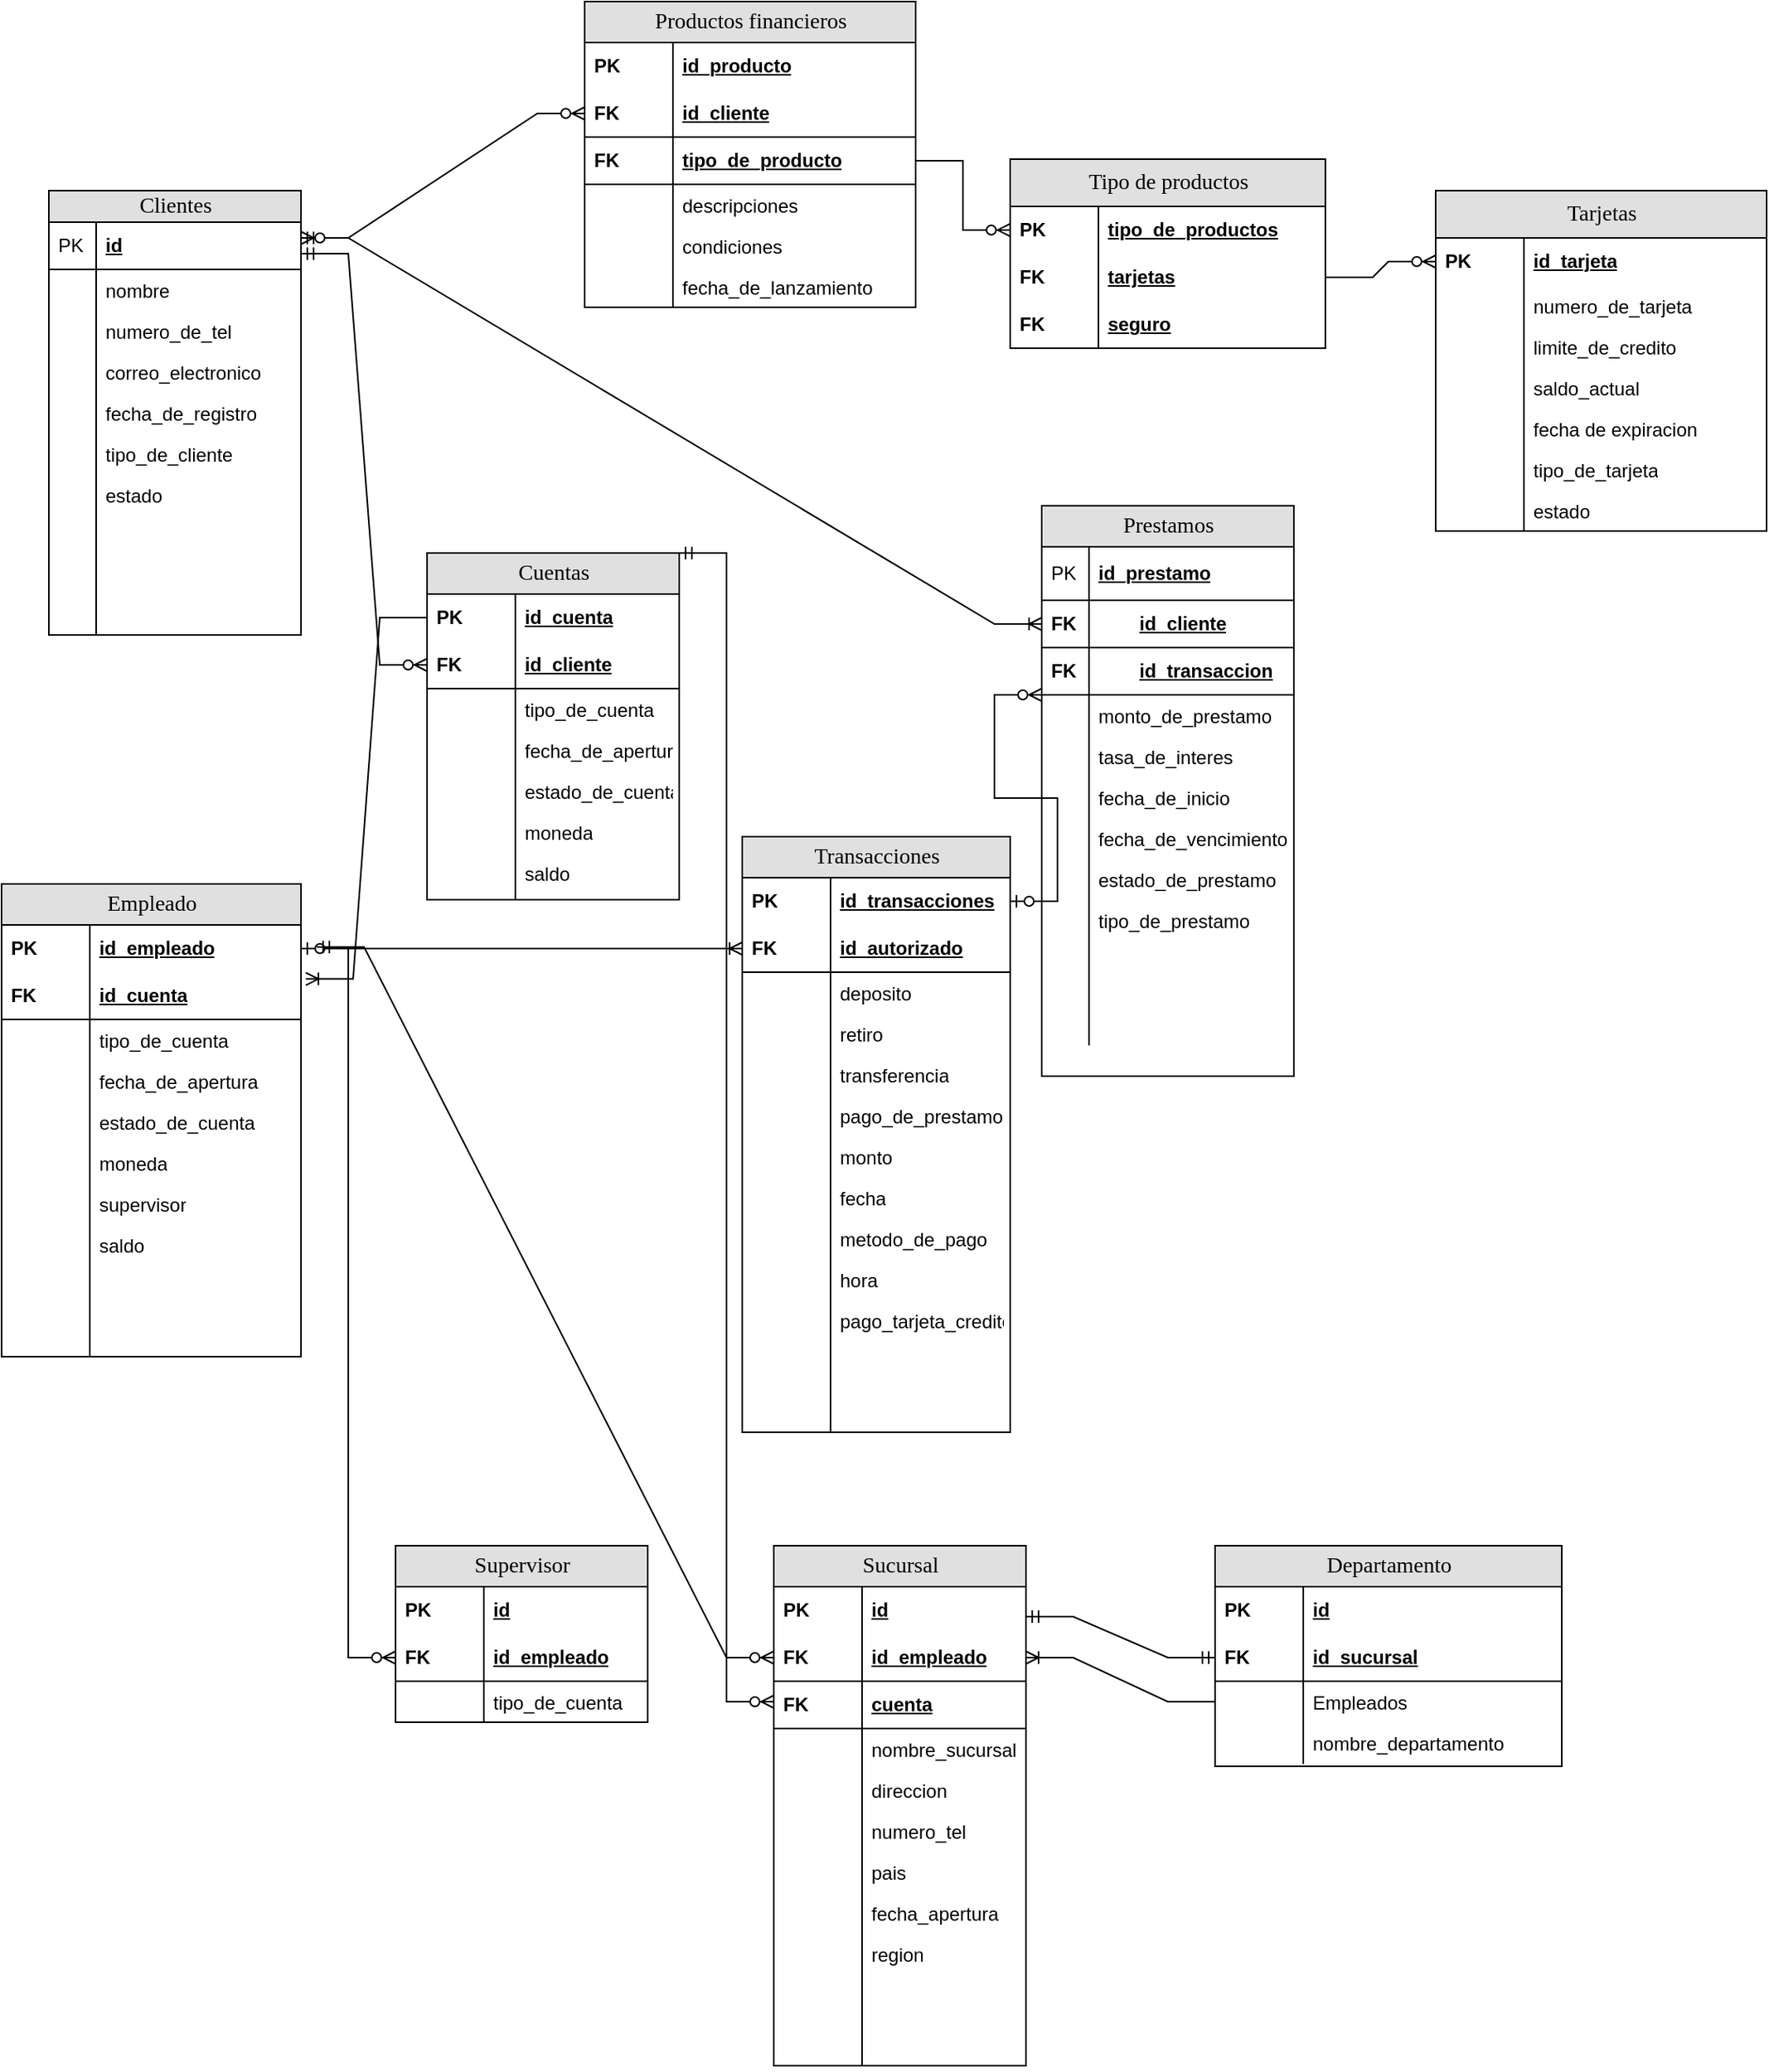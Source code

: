 <mxfile version="24.5.5" type="device">
  <diagram name="Page-1" id="e56a1550-8fbb-45ad-956c-1786394a9013">
    <mxGraphModel dx="2633" dy="1303" grid="1" gridSize="10" guides="1" tooltips="1" connect="1" arrows="1" fold="1" page="1" pageScale="1" pageWidth="1100" pageHeight="850" background="none" math="0" shadow="0">
      <root>
        <mxCell id="0" />
        <mxCell id="1" parent="0" />
        <mxCell id="2e49270ec7c68f3f-48" value="Cuentas" style="swimlane;html=1;fontStyle=0;childLayout=stackLayout;horizontal=1;startSize=26;fillColor=#e0e0e0;horizontalStack=0;resizeParent=1;resizeLast=0;collapsible=1;marginBottom=0;swimlaneFillColor=#ffffff;align=center;rounded=0;shadow=0;comic=0;labelBackgroundColor=none;strokeWidth=1;fontFamily=Verdana;fontSize=14" parent="1" vertex="1">
          <mxGeometry x="80" y="600" width="160" height="220" as="geometry" />
        </mxCell>
        <mxCell id="2e49270ec7c68f3f-49" value="&lt;div&gt;id_cuenta&lt;/div&gt;" style="shape=partialRectangle;top=0;left=0;right=0;bottom=0;html=1;align=left;verticalAlign=middle;fillColor=none;spacingLeft=60;spacingRight=4;whiteSpace=wrap;overflow=hidden;rotatable=0;points=[[0,0.5],[1,0.5]];portConstraint=eastwest;dropTarget=0;fontStyle=5;" parent="2e49270ec7c68f3f-48" vertex="1">
          <mxGeometry y="26" width="160" height="30" as="geometry" />
        </mxCell>
        <mxCell id="2e49270ec7c68f3f-50" value="PK" style="shape=partialRectangle;fontStyle=1;top=0;left=0;bottom=0;html=1;fillColor=none;align=left;verticalAlign=middle;spacingLeft=4;spacingRight=4;whiteSpace=wrap;overflow=hidden;rotatable=0;points=[];portConstraint=eastwest;part=1;" parent="2e49270ec7c68f3f-49" vertex="1" connectable="0">
          <mxGeometry width="56" height="30" as="geometry" />
        </mxCell>
        <mxCell id="2e49270ec7c68f3f-51" value="id_cliente" style="shape=partialRectangle;top=0;left=0;right=0;bottom=1;html=1;align=left;verticalAlign=middle;fillColor=none;spacingLeft=60;spacingRight=4;whiteSpace=wrap;overflow=hidden;rotatable=0;points=[[0,0.5],[1,0.5]];portConstraint=eastwest;dropTarget=0;fontStyle=5;" parent="2e49270ec7c68f3f-48" vertex="1">
          <mxGeometry y="56" width="160" height="30" as="geometry" />
        </mxCell>
        <mxCell id="2e49270ec7c68f3f-52" value="FK" style="shape=partialRectangle;fontStyle=1;top=0;left=0;bottom=0;html=1;fillColor=none;align=left;verticalAlign=middle;spacingLeft=4;spacingRight=4;whiteSpace=wrap;overflow=hidden;rotatable=0;points=[];portConstraint=eastwest;part=1;" parent="2e49270ec7c68f3f-51" vertex="1" connectable="0">
          <mxGeometry width="56" height="30" as="geometry" />
        </mxCell>
        <mxCell id="4LXshQL2q-nE_0KbCsaO-9" value="tipo_de_cuenta" style="shape=partialRectangle;top=0;left=0;right=0;bottom=0;html=1;align=left;verticalAlign=top;fillColor=none;spacingLeft=60;spacingRight=4;whiteSpace=wrap;overflow=hidden;rotatable=0;points=[[0,0.5],[1,0.5]];portConstraint=eastwest;dropTarget=0;" vertex="1" parent="2e49270ec7c68f3f-48">
          <mxGeometry y="86" width="160" height="26" as="geometry" />
        </mxCell>
        <mxCell id="4LXshQL2q-nE_0KbCsaO-10" value="" style="shape=partialRectangle;top=0;left=0;bottom=0;html=1;fillColor=none;align=left;verticalAlign=top;spacingLeft=4;spacingRight=4;whiteSpace=wrap;overflow=hidden;rotatable=0;points=[];portConstraint=eastwest;part=1;" vertex="1" connectable="0" parent="4LXshQL2q-nE_0KbCsaO-9">
          <mxGeometry width="56" height="26" as="geometry" />
        </mxCell>
        <mxCell id="4LXshQL2q-nE_0KbCsaO-11" value="fecha_de_apertura" style="shape=partialRectangle;top=0;left=0;right=0;bottom=0;html=1;align=left;verticalAlign=top;fillColor=none;spacingLeft=60;spacingRight=4;whiteSpace=wrap;overflow=hidden;rotatable=0;points=[[0,0.5],[1,0.5]];portConstraint=eastwest;dropTarget=0;" vertex="1" parent="2e49270ec7c68f3f-48">
          <mxGeometry y="112" width="160" height="26" as="geometry" />
        </mxCell>
        <mxCell id="4LXshQL2q-nE_0KbCsaO-12" value="" style="shape=partialRectangle;top=0;left=0;bottom=0;html=1;fillColor=none;align=left;verticalAlign=top;spacingLeft=4;spacingRight=4;whiteSpace=wrap;overflow=hidden;rotatable=0;points=[];portConstraint=eastwest;part=1;" vertex="1" connectable="0" parent="4LXshQL2q-nE_0KbCsaO-11">
          <mxGeometry width="56" height="26" as="geometry" />
        </mxCell>
        <mxCell id="4LXshQL2q-nE_0KbCsaO-13" value="estado_de_cuenta" style="shape=partialRectangle;top=0;left=0;right=0;bottom=0;html=1;align=left;verticalAlign=top;fillColor=none;spacingLeft=60;spacingRight=4;whiteSpace=wrap;overflow=hidden;rotatable=0;points=[[0,0.5],[1,0.5]];portConstraint=eastwest;dropTarget=0;" vertex="1" parent="2e49270ec7c68f3f-48">
          <mxGeometry y="138" width="160" height="26" as="geometry" />
        </mxCell>
        <mxCell id="4LXshQL2q-nE_0KbCsaO-14" value="" style="shape=partialRectangle;top=0;left=0;bottom=0;html=1;fillColor=none;align=left;verticalAlign=top;spacingLeft=4;spacingRight=4;whiteSpace=wrap;overflow=hidden;rotatable=0;points=[];portConstraint=eastwest;part=1;" vertex="1" connectable="0" parent="4LXshQL2q-nE_0KbCsaO-13">
          <mxGeometry width="56" height="26" as="geometry" />
        </mxCell>
        <mxCell id="4LXshQL2q-nE_0KbCsaO-15" value="moneda" style="shape=partialRectangle;top=0;left=0;right=0;bottom=0;html=1;align=left;verticalAlign=top;fillColor=none;spacingLeft=60;spacingRight=4;whiteSpace=wrap;overflow=hidden;rotatable=0;points=[[0,0.5],[1,0.5]];portConstraint=eastwest;dropTarget=0;" vertex="1" parent="2e49270ec7c68f3f-48">
          <mxGeometry y="164" width="160" height="26" as="geometry" />
        </mxCell>
        <mxCell id="4LXshQL2q-nE_0KbCsaO-16" value="" style="shape=partialRectangle;top=0;left=0;bottom=0;html=1;fillColor=none;align=left;verticalAlign=top;spacingLeft=4;spacingRight=4;whiteSpace=wrap;overflow=hidden;rotatable=0;points=[];portConstraint=eastwest;part=1;" vertex="1" connectable="0" parent="4LXshQL2q-nE_0KbCsaO-15">
          <mxGeometry width="56" height="26" as="geometry" />
        </mxCell>
        <mxCell id="2e49270ec7c68f3f-53" value="saldo" style="shape=partialRectangle;top=0;left=0;right=0;bottom=0;html=1;align=left;verticalAlign=top;fillColor=none;spacingLeft=60;spacingRight=4;whiteSpace=wrap;overflow=hidden;rotatable=0;points=[[0,0.5],[1,0.5]];portConstraint=eastwest;dropTarget=0;" parent="2e49270ec7c68f3f-48" vertex="1">
          <mxGeometry y="190" width="160" height="30" as="geometry" />
        </mxCell>
        <mxCell id="2e49270ec7c68f3f-54" value="" style="shape=partialRectangle;top=0;left=0;bottom=0;html=1;fillColor=none;align=left;verticalAlign=top;spacingLeft=4;spacingRight=4;whiteSpace=wrap;overflow=hidden;rotatable=0;points=[];portConstraint=eastwest;part=1;" parent="2e49270ec7c68f3f-53" vertex="1" connectable="0">
          <mxGeometry width="56" height="30" as="geometry" />
        </mxCell>
        <mxCell id="2e49270ec7c68f3f-80" value="Clientes" style="swimlane;html=1;fontStyle=0;childLayout=stackLayout;horizontal=1;startSize=20;fillColor=#e0e0e0;horizontalStack=0;resizeParent=1;resizeLast=0;collapsible=1;marginBottom=0;swimlaneFillColor=#ffffff;align=center;rounded=0;shadow=0;comic=0;labelBackgroundColor=none;strokeWidth=1;fontFamily=Verdana;fontSize=14" parent="1" vertex="1">
          <mxGeometry x="-160" y="370" width="160" height="282" as="geometry" />
        </mxCell>
        <mxCell id="2e49270ec7c68f3f-81" value="id" style="shape=partialRectangle;top=0;left=0;right=0;bottom=1;html=1;align=left;verticalAlign=middle;fillColor=none;spacingLeft=34;spacingRight=4;whiteSpace=wrap;overflow=hidden;rotatable=0;points=[[0,0.5],[1,0.5]];portConstraint=eastwest;dropTarget=0;fontStyle=5;" parent="2e49270ec7c68f3f-80" vertex="1">
          <mxGeometry y="20" width="160" height="30" as="geometry" />
        </mxCell>
        <mxCell id="2e49270ec7c68f3f-82" value="PK" style="shape=partialRectangle;top=0;left=0;bottom=0;html=1;fillColor=none;align=left;verticalAlign=middle;spacingLeft=4;spacingRight=4;whiteSpace=wrap;overflow=hidden;rotatable=0;points=[];portConstraint=eastwest;part=1;" parent="2e49270ec7c68f3f-81" vertex="1" connectable="0">
          <mxGeometry width="30" height="30" as="geometry" />
        </mxCell>
        <mxCell id="2e49270ec7c68f3f-83" value="nombre" style="shape=partialRectangle;top=0;left=0;right=0;bottom=0;html=1;align=left;verticalAlign=top;fillColor=none;spacingLeft=34;spacingRight=4;whiteSpace=wrap;overflow=hidden;rotatable=0;points=[[0,0.5],[1,0.5]];portConstraint=eastwest;dropTarget=0;" parent="2e49270ec7c68f3f-80" vertex="1">
          <mxGeometry y="50" width="160" height="26" as="geometry" />
        </mxCell>
        <mxCell id="2e49270ec7c68f3f-84" value="" style="shape=partialRectangle;top=0;left=0;bottom=0;html=1;fillColor=none;align=left;verticalAlign=top;spacingLeft=4;spacingRight=4;whiteSpace=wrap;overflow=hidden;rotatable=0;points=[];portConstraint=eastwest;part=1;" parent="2e49270ec7c68f3f-83" vertex="1" connectable="0">
          <mxGeometry width="30" height="26" as="geometry" />
        </mxCell>
        <mxCell id="2e49270ec7c68f3f-85" value="numero_de_tel" style="shape=partialRectangle;top=0;left=0;right=0;bottom=0;html=1;align=left;verticalAlign=top;fillColor=none;spacingLeft=34;spacingRight=4;whiteSpace=wrap;overflow=hidden;rotatable=0;points=[[0,0.5],[1,0.5]];portConstraint=eastwest;dropTarget=0;" parent="2e49270ec7c68f3f-80" vertex="1">
          <mxGeometry y="76" width="160" height="26" as="geometry" />
        </mxCell>
        <mxCell id="2e49270ec7c68f3f-86" value="" style="shape=partialRectangle;top=0;left=0;bottom=0;html=1;fillColor=none;align=left;verticalAlign=top;spacingLeft=4;spacingRight=4;whiteSpace=wrap;overflow=hidden;rotatable=0;points=[];portConstraint=eastwest;part=1;" parent="2e49270ec7c68f3f-85" vertex="1" connectable="0">
          <mxGeometry width="30" height="26" as="geometry" />
        </mxCell>
        <mxCell id="2e49270ec7c68f3f-87" value="correo_electronico" style="shape=partialRectangle;top=0;left=0;right=0;bottom=0;html=1;align=left;verticalAlign=top;fillColor=none;spacingLeft=34;spacingRight=4;whiteSpace=wrap;overflow=hidden;rotatable=0;points=[[0,0.5],[1,0.5]];portConstraint=eastwest;dropTarget=0;" parent="2e49270ec7c68f3f-80" vertex="1">
          <mxGeometry y="102" width="160" height="26" as="geometry" />
        </mxCell>
        <mxCell id="2e49270ec7c68f3f-88" value="" style="shape=partialRectangle;top=0;left=0;bottom=0;html=1;fillColor=none;align=left;verticalAlign=top;spacingLeft=4;spacingRight=4;whiteSpace=wrap;overflow=hidden;rotatable=0;points=[];portConstraint=eastwest;part=1;" parent="2e49270ec7c68f3f-87" vertex="1" connectable="0">
          <mxGeometry width="30" height="26" as="geometry" />
        </mxCell>
        <mxCell id="4LXshQL2q-nE_0KbCsaO-1" value="fecha_de_registro" style="shape=partialRectangle;top=0;left=0;right=0;bottom=0;html=1;align=left;verticalAlign=top;fillColor=none;spacingLeft=34;spacingRight=4;whiteSpace=wrap;overflow=hidden;rotatable=0;points=[[0,0.5],[1,0.5]];portConstraint=eastwest;dropTarget=0;" vertex="1" parent="2e49270ec7c68f3f-80">
          <mxGeometry y="128" width="160" height="26" as="geometry" />
        </mxCell>
        <mxCell id="4LXshQL2q-nE_0KbCsaO-2" value="" style="shape=partialRectangle;top=0;left=0;bottom=0;html=1;fillColor=none;align=left;verticalAlign=top;spacingLeft=4;spacingRight=4;whiteSpace=wrap;overflow=hidden;rotatable=0;points=[];portConstraint=eastwest;part=1;" vertex="1" connectable="0" parent="4LXshQL2q-nE_0KbCsaO-1">
          <mxGeometry width="30" height="26" as="geometry" />
        </mxCell>
        <mxCell id="4LXshQL2q-nE_0KbCsaO-3" value="tipo_de_cliente" style="shape=partialRectangle;top=0;left=0;right=0;bottom=0;html=1;align=left;verticalAlign=top;fillColor=none;spacingLeft=34;spacingRight=4;whiteSpace=wrap;overflow=hidden;rotatable=0;points=[[0,0.5],[1,0.5]];portConstraint=eastwest;dropTarget=0;" vertex="1" parent="2e49270ec7c68f3f-80">
          <mxGeometry y="154" width="160" height="26" as="geometry" />
        </mxCell>
        <mxCell id="4LXshQL2q-nE_0KbCsaO-4" value="" style="shape=partialRectangle;top=0;left=0;bottom=0;html=1;fillColor=none;align=left;verticalAlign=top;spacingLeft=4;spacingRight=4;whiteSpace=wrap;overflow=hidden;rotatable=0;points=[];portConstraint=eastwest;part=1;" vertex="1" connectable="0" parent="4LXshQL2q-nE_0KbCsaO-3">
          <mxGeometry width="30" height="26" as="geometry" />
        </mxCell>
        <mxCell id="4LXshQL2q-nE_0KbCsaO-5" value="&lt;div&gt;estado&lt;/div&gt;&lt;div&gt;&lt;br&gt;&lt;/div&gt;" style="shape=partialRectangle;top=0;left=0;right=0;bottom=0;html=1;align=left;verticalAlign=top;fillColor=none;spacingLeft=34;spacingRight=4;whiteSpace=wrap;overflow=hidden;rotatable=0;points=[[0,0.5],[1,0.5]];portConstraint=eastwest;dropTarget=0;" vertex="1" parent="2e49270ec7c68f3f-80">
          <mxGeometry y="180" width="160" height="26" as="geometry" />
        </mxCell>
        <mxCell id="4LXshQL2q-nE_0KbCsaO-6" value="" style="shape=partialRectangle;top=0;left=0;bottom=0;html=1;fillColor=none;align=left;verticalAlign=top;spacingLeft=4;spacingRight=4;whiteSpace=wrap;overflow=hidden;rotatable=0;points=[];portConstraint=eastwest;part=1;" vertex="1" connectable="0" parent="4LXshQL2q-nE_0KbCsaO-5">
          <mxGeometry width="30" height="26" as="geometry" />
        </mxCell>
        <mxCell id="2e49270ec7c68f3f-89" value="" style="shape=partialRectangle;top=0;left=0;right=0;bottom=0;html=1;align=left;verticalAlign=top;fillColor=none;spacingLeft=34;spacingRight=4;whiteSpace=wrap;overflow=hidden;rotatable=0;points=[[0,0.5],[1,0.5]];portConstraint=eastwest;dropTarget=0;" parent="2e49270ec7c68f3f-80" vertex="1">
          <mxGeometry y="206" width="160" height="76" as="geometry" />
        </mxCell>
        <mxCell id="2e49270ec7c68f3f-90" value="" style="shape=partialRectangle;top=0;left=0;bottom=0;html=1;fillColor=none;align=left;verticalAlign=top;spacingLeft=4;spacingRight=4;whiteSpace=wrap;overflow=hidden;rotatable=0;points=[];portConstraint=eastwest;part=1;" parent="2e49270ec7c68f3f-89" vertex="1" connectable="0">
          <mxGeometry width="30" height="76" as="geometry" />
        </mxCell>
        <mxCell id="4LXshQL2q-nE_0KbCsaO-20" value="Transacciones" style="swimlane;html=1;fontStyle=0;childLayout=stackLayout;horizontal=1;startSize=26;fillColor=#e0e0e0;horizontalStack=0;resizeParent=1;resizeLast=0;collapsible=1;marginBottom=0;swimlaneFillColor=#ffffff;align=center;rounded=0;shadow=0;comic=0;labelBackgroundColor=none;strokeWidth=1;fontFamily=Verdana;fontSize=14" vertex="1" parent="1">
          <mxGeometry x="280" y="780" width="170" height="378" as="geometry" />
        </mxCell>
        <mxCell id="4LXshQL2q-nE_0KbCsaO-21" value="&lt;div&gt;id_transacciones&lt;/div&gt;" style="shape=partialRectangle;top=0;left=0;right=0;bottom=0;html=1;align=left;verticalAlign=middle;fillColor=none;spacingLeft=60;spacingRight=4;whiteSpace=wrap;overflow=hidden;rotatable=0;points=[[0,0.5],[1,0.5]];portConstraint=eastwest;dropTarget=0;fontStyle=5;" vertex="1" parent="4LXshQL2q-nE_0KbCsaO-20">
          <mxGeometry y="26" width="170" height="30" as="geometry" />
        </mxCell>
        <mxCell id="4LXshQL2q-nE_0KbCsaO-22" value="PK" style="shape=partialRectangle;fontStyle=1;top=0;left=0;bottom=0;html=1;fillColor=none;align=left;verticalAlign=middle;spacingLeft=4;spacingRight=4;whiteSpace=wrap;overflow=hidden;rotatable=0;points=[];portConstraint=eastwest;part=1;" vertex="1" connectable="0" parent="4LXshQL2q-nE_0KbCsaO-21">
          <mxGeometry width="56" height="30" as="geometry" />
        </mxCell>
        <mxCell id="4LXshQL2q-nE_0KbCsaO-23" value="id_autorizado" style="shape=partialRectangle;top=0;left=0;right=0;bottom=1;html=1;align=left;verticalAlign=middle;fillColor=none;spacingLeft=60;spacingRight=4;whiteSpace=wrap;overflow=hidden;rotatable=0;points=[[0,0.5],[1,0.5]];portConstraint=eastwest;dropTarget=0;fontStyle=5;" vertex="1" parent="4LXshQL2q-nE_0KbCsaO-20">
          <mxGeometry y="56" width="170" height="30" as="geometry" />
        </mxCell>
        <mxCell id="4LXshQL2q-nE_0KbCsaO-24" value="FK" style="shape=partialRectangle;fontStyle=1;top=0;left=0;bottom=0;html=1;fillColor=none;align=left;verticalAlign=middle;spacingLeft=4;spacingRight=4;whiteSpace=wrap;overflow=hidden;rotatable=0;points=[];portConstraint=eastwest;part=1;" vertex="1" connectable="0" parent="4LXshQL2q-nE_0KbCsaO-23">
          <mxGeometry width="56" height="30" as="geometry" />
        </mxCell>
        <mxCell id="4LXshQL2q-nE_0KbCsaO-25" value="deposito" style="shape=partialRectangle;top=0;left=0;right=0;bottom=0;html=1;align=left;verticalAlign=top;fillColor=none;spacingLeft=60;spacingRight=4;whiteSpace=wrap;overflow=hidden;rotatable=0;points=[[0,0.5],[1,0.5]];portConstraint=eastwest;dropTarget=0;" vertex="1" parent="4LXshQL2q-nE_0KbCsaO-20">
          <mxGeometry y="86" width="170" height="26" as="geometry" />
        </mxCell>
        <mxCell id="4LXshQL2q-nE_0KbCsaO-26" value="" style="shape=partialRectangle;top=0;left=0;bottom=0;html=1;fillColor=none;align=left;verticalAlign=top;spacingLeft=4;spacingRight=4;whiteSpace=wrap;overflow=hidden;rotatable=0;points=[];portConstraint=eastwest;part=1;" vertex="1" connectable="0" parent="4LXshQL2q-nE_0KbCsaO-25">
          <mxGeometry width="56" height="26" as="geometry" />
        </mxCell>
        <mxCell id="4LXshQL2q-nE_0KbCsaO-27" value="retiro" style="shape=partialRectangle;top=0;left=0;right=0;bottom=0;html=1;align=left;verticalAlign=top;fillColor=none;spacingLeft=60;spacingRight=4;whiteSpace=wrap;overflow=hidden;rotatable=0;points=[[0,0.5],[1,0.5]];portConstraint=eastwest;dropTarget=0;" vertex="1" parent="4LXshQL2q-nE_0KbCsaO-20">
          <mxGeometry y="112" width="170" height="26" as="geometry" />
        </mxCell>
        <mxCell id="4LXshQL2q-nE_0KbCsaO-28" value="" style="shape=partialRectangle;top=0;left=0;bottom=0;html=1;fillColor=none;align=left;verticalAlign=top;spacingLeft=4;spacingRight=4;whiteSpace=wrap;overflow=hidden;rotatable=0;points=[];portConstraint=eastwest;part=1;" vertex="1" connectable="0" parent="4LXshQL2q-nE_0KbCsaO-27">
          <mxGeometry width="56" height="26" as="geometry" />
        </mxCell>
        <mxCell id="4LXshQL2q-nE_0KbCsaO-29" value="transferencia" style="shape=partialRectangle;top=0;left=0;right=0;bottom=0;html=1;align=left;verticalAlign=top;fillColor=none;spacingLeft=60;spacingRight=4;whiteSpace=wrap;overflow=hidden;rotatable=0;points=[[0,0.5],[1,0.5]];portConstraint=eastwest;dropTarget=0;" vertex="1" parent="4LXshQL2q-nE_0KbCsaO-20">
          <mxGeometry y="138" width="170" height="26" as="geometry" />
        </mxCell>
        <mxCell id="4LXshQL2q-nE_0KbCsaO-30" value="" style="shape=partialRectangle;top=0;left=0;bottom=0;html=1;fillColor=none;align=left;verticalAlign=top;spacingLeft=4;spacingRight=4;whiteSpace=wrap;overflow=hidden;rotatable=0;points=[];portConstraint=eastwest;part=1;" vertex="1" connectable="0" parent="4LXshQL2q-nE_0KbCsaO-29">
          <mxGeometry width="56" height="26" as="geometry" />
        </mxCell>
        <mxCell id="4LXshQL2q-nE_0KbCsaO-31" value="pago_de_prestamo" style="shape=partialRectangle;top=0;left=0;right=0;bottom=0;html=1;align=left;verticalAlign=top;fillColor=none;spacingLeft=60;spacingRight=4;whiteSpace=wrap;overflow=hidden;rotatable=0;points=[[0,0.5],[1,0.5]];portConstraint=eastwest;dropTarget=0;" vertex="1" parent="4LXshQL2q-nE_0KbCsaO-20">
          <mxGeometry y="164" width="170" height="26" as="geometry" />
        </mxCell>
        <mxCell id="4LXshQL2q-nE_0KbCsaO-32" value="" style="shape=partialRectangle;top=0;left=0;bottom=0;html=1;fillColor=none;align=left;verticalAlign=top;spacingLeft=4;spacingRight=4;whiteSpace=wrap;overflow=hidden;rotatable=0;points=[];portConstraint=eastwest;part=1;" vertex="1" connectable="0" parent="4LXshQL2q-nE_0KbCsaO-31">
          <mxGeometry width="56" height="26" as="geometry" />
        </mxCell>
        <mxCell id="4LXshQL2q-nE_0KbCsaO-35" value="&lt;div&gt;monto&lt;/div&gt;" style="shape=partialRectangle;top=0;left=0;right=0;bottom=0;html=1;align=left;verticalAlign=top;fillColor=none;spacingLeft=60;spacingRight=4;whiteSpace=wrap;overflow=hidden;rotatable=0;points=[[0,0.5],[1,0.5]];portConstraint=eastwest;dropTarget=0;" vertex="1" parent="4LXshQL2q-nE_0KbCsaO-20">
          <mxGeometry y="190" width="170" height="26" as="geometry" />
        </mxCell>
        <mxCell id="4LXshQL2q-nE_0KbCsaO-36" value="" style="shape=partialRectangle;top=0;left=0;bottom=0;html=1;fillColor=none;align=left;verticalAlign=top;spacingLeft=4;spacingRight=4;whiteSpace=wrap;overflow=hidden;rotatable=0;points=[];portConstraint=eastwest;part=1;" vertex="1" connectable="0" parent="4LXshQL2q-nE_0KbCsaO-35">
          <mxGeometry width="56" height="26" as="geometry" />
        </mxCell>
        <mxCell id="4LXshQL2q-nE_0KbCsaO-37" value="fecha" style="shape=partialRectangle;top=0;left=0;right=0;bottom=0;html=1;align=left;verticalAlign=top;fillColor=none;spacingLeft=60;spacingRight=4;whiteSpace=wrap;overflow=hidden;rotatable=0;points=[[0,0.5],[1,0.5]];portConstraint=eastwest;dropTarget=0;" vertex="1" parent="4LXshQL2q-nE_0KbCsaO-20">
          <mxGeometry y="216" width="170" height="26" as="geometry" />
        </mxCell>
        <mxCell id="4LXshQL2q-nE_0KbCsaO-38" value="" style="shape=partialRectangle;top=0;left=0;bottom=0;html=1;fillColor=none;align=left;verticalAlign=top;spacingLeft=4;spacingRight=4;whiteSpace=wrap;overflow=hidden;rotatable=0;points=[];portConstraint=eastwest;part=1;" vertex="1" connectable="0" parent="4LXshQL2q-nE_0KbCsaO-37">
          <mxGeometry width="56" height="26" as="geometry" />
        </mxCell>
        <mxCell id="4LXshQL2q-nE_0KbCsaO-41" value="metodo_de_pago" style="shape=partialRectangle;top=0;left=0;right=0;bottom=0;html=1;align=left;verticalAlign=top;fillColor=none;spacingLeft=60;spacingRight=4;whiteSpace=wrap;overflow=hidden;rotatable=0;points=[[0,0.5],[1,0.5]];portConstraint=eastwest;dropTarget=0;" vertex="1" parent="4LXshQL2q-nE_0KbCsaO-20">
          <mxGeometry y="242" width="170" height="26" as="geometry" />
        </mxCell>
        <mxCell id="4LXshQL2q-nE_0KbCsaO-42" value="" style="shape=partialRectangle;top=0;left=0;bottom=0;html=1;fillColor=none;align=left;verticalAlign=top;spacingLeft=4;spacingRight=4;whiteSpace=wrap;overflow=hidden;rotatable=0;points=[];portConstraint=eastwest;part=1;" vertex="1" connectable="0" parent="4LXshQL2q-nE_0KbCsaO-41">
          <mxGeometry width="56" height="26" as="geometry" />
        </mxCell>
        <mxCell id="4LXshQL2q-nE_0KbCsaO-39" value="hora" style="shape=partialRectangle;top=0;left=0;right=0;bottom=0;html=1;align=left;verticalAlign=top;fillColor=none;spacingLeft=60;spacingRight=4;whiteSpace=wrap;overflow=hidden;rotatable=0;points=[[0,0.5],[1,0.5]];portConstraint=eastwest;dropTarget=0;" vertex="1" parent="4LXshQL2q-nE_0KbCsaO-20">
          <mxGeometry y="268" width="170" height="26" as="geometry" />
        </mxCell>
        <mxCell id="4LXshQL2q-nE_0KbCsaO-40" value="" style="shape=partialRectangle;top=0;left=0;bottom=0;html=1;fillColor=none;align=left;verticalAlign=top;spacingLeft=4;spacingRight=4;whiteSpace=wrap;overflow=hidden;rotatable=0;points=[];portConstraint=eastwest;part=1;" vertex="1" connectable="0" parent="4LXshQL2q-nE_0KbCsaO-39">
          <mxGeometry width="56" height="26" as="geometry" />
        </mxCell>
        <mxCell id="4LXshQL2q-nE_0KbCsaO-33" value="&lt;div&gt;pago_tarjeta_credito&lt;/div&gt;" style="shape=partialRectangle;top=0;left=0;right=0;bottom=0;html=1;align=left;verticalAlign=top;fillColor=none;spacingLeft=60;spacingRight=4;whiteSpace=wrap;overflow=hidden;rotatable=0;points=[[0,0.5],[1,0.5]];portConstraint=eastwest;dropTarget=0;" vertex="1" parent="4LXshQL2q-nE_0KbCsaO-20">
          <mxGeometry y="294" width="170" height="84" as="geometry" />
        </mxCell>
        <mxCell id="4LXshQL2q-nE_0KbCsaO-34" value="" style="shape=partialRectangle;top=0;left=0;bottom=0;html=1;fillColor=none;align=left;verticalAlign=top;spacingLeft=4;spacingRight=4;whiteSpace=wrap;overflow=hidden;rotatable=0;points=[];portConstraint=eastwest;part=1;" vertex="1" connectable="0" parent="4LXshQL2q-nE_0KbCsaO-33">
          <mxGeometry width="56" height="84" as="geometry" />
        </mxCell>
        <mxCell id="4LXshQL2q-nE_0KbCsaO-43" value="Empleado" style="swimlane;html=1;fontStyle=0;childLayout=stackLayout;horizontal=1;startSize=26;fillColor=#e0e0e0;horizontalStack=0;resizeParent=1;resizeLast=0;collapsible=1;marginBottom=0;swimlaneFillColor=#ffffff;align=center;rounded=0;shadow=0;comic=0;labelBackgroundColor=none;strokeWidth=1;fontFamily=Verdana;fontSize=14" vertex="1" parent="1">
          <mxGeometry x="-190" y="810" width="190" height="300" as="geometry" />
        </mxCell>
        <mxCell id="4LXshQL2q-nE_0KbCsaO-44" value="id_empleado" style="shape=partialRectangle;top=0;left=0;right=0;bottom=0;html=1;align=left;verticalAlign=middle;fillColor=none;spacingLeft=60;spacingRight=4;whiteSpace=wrap;overflow=hidden;rotatable=0;points=[[0,0.5],[1,0.5]];portConstraint=eastwest;dropTarget=0;fontStyle=5;" vertex="1" parent="4LXshQL2q-nE_0KbCsaO-43">
          <mxGeometry y="26" width="190" height="30" as="geometry" />
        </mxCell>
        <mxCell id="4LXshQL2q-nE_0KbCsaO-45" value="PK" style="shape=partialRectangle;fontStyle=1;top=0;left=0;bottom=0;html=1;fillColor=none;align=left;verticalAlign=middle;spacingLeft=4;spacingRight=4;whiteSpace=wrap;overflow=hidden;rotatable=0;points=[];portConstraint=eastwest;part=1;" vertex="1" connectable="0" parent="4LXshQL2q-nE_0KbCsaO-44">
          <mxGeometry width="56" height="30" as="geometry" />
        </mxCell>
        <mxCell id="4LXshQL2q-nE_0KbCsaO-46" value="id_cuenta" style="shape=partialRectangle;top=0;left=0;right=0;bottom=1;html=1;align=left;verticalAlign=middle;fillColor=none;spacingLeft=60;spacingRight=4;whiteSpace=wrap;overflow=hidden;rotatable=0;points=[[0,0.5],[1,0.5]];portConstraint=eastwest;dropTarget=0;fontStyle=5;" vertex="1" parent="4LXshQL2q-nE_0KbCsaO-43">
          <mxGeometry y="56" width="190" height="30" as="geometry" />
        </mxCell>
        <mxCell id="4LXshQL2q-nE_0KbCsaO-47" value="FK" style="shape=partialRectangle;fontStyle=1;top=0;left=0;bottom=0;html=1;fillColor=none;align=left;verticalAlign=middle;spacingLeft=4;spacingRight=4;whiteSpace=wrap;overflow=hidden;rotatable=0;points=[];portConstraint=eastwest;part=1;" vertex="1" connectable="0" parent="4LXshQL2q-nE_0KbCsaO-46">
          <mxGeometry width="56" height="30" as="geometry" />
        </mxCell>
        <mxCell id="4LXshQL2q-nE_0KbCsaO-48" value="tipo_de_cuenta" style="shape=partialRectangle;top=0;left=0;right=0;bottom=0;html=1;align=left;verticalAlign=top;fillColor=none;spacingLeft=60;spacingRight=4;whiteSpace=wrap;overflow=hidden;rotatable=0;points=[[0,0.5],[1,0.5]];portConstraint=eastwest;dropTarget=0;" vertex="1" parent="4LXshQL2q-nE_0KbCsaO-43">
          <mxGeometry y="86" width="190" height="26" as="geometry" />
        </mxCell>
        <mxCell id="4LXshQL2q-nE_0KbCsaO-49" value="" style="shape=partialRectangle;top=0;left=0;bottom=0;html=1;fillColor=none;align=left;verticalAlign=top;spacingLeft=4;spacingRight=4;whiteSpace=wrap;overflow=hidden;rotatable=0;points=[];portConstraint=eastwest;part=1;" vertex="1" connectable="0" parent="4LXshQL2q-nE_0KbCsaO-48">
          <mxGeometry width="56" height="26" as="geometry" />
        </mxCell>
        <mxCell id="4LXshQL2q-nE_0KbCsaO-50" value="fecha_de_apertura" style="shape=partialRectangle;top=0;left=0;right=0;bottom=0;html=1;align=left;verticalAlign=top;fillColor=none;spacingLeft=60;spacingRight=4;whiteSpace=wrap;overflow=hidden;rotatable=0;points=[[0,0.5],[1,0.5]];portConstraint=eastwest;dropTarget=0;" vertex="1" parent="4LXshQL2q-nE_0KbCsaO-43">
          <mxGeometry y="112" width="190" height="26" as="geometry" />
        </mxCell>
        <mxCell id="4LXshQL2q-nE_0KbCsaO-51" value="" style="shape=partialRectangle;top=0;left=0;bottom=0;html=1;fillColor=none;align=left;verticalAlign=top;spacingLeft=4;spacingRight=4;whiteSpace=wrap;overflow=hidden;rotatable=0;points=[];portConstraint=eastwest;part=1;" vertex="1" connectable="0" parent="4LXshQL2q-nE_0KbCsaO-50">
          <mxGeometry width="56" height="26" as="geometry" />
        </mxCell>
        <mxCell id="4LXshQL2q-nE_0KbCsaO-52" value="estado_de_cuenta" style="shape=partialRectangle;top=0;left=0;right=0;bottom=0;html=1;align=left;verticalAlign=top;fillColor=none;spacingLeft=60;spacingRight=4;whiteSpace=wrap;overflow=hidden;rotatable=0;points=[[0,0.5],[1,0.5]];portConstraint=eastwest;dropTarget=0;" vertex="1" parent="4LXshQL2q-nE_0KbCsaO-43">
          <mxGeometry y="138" width="190" height="26" as="geometry" />
        </mxCell>
        <mxCell id="4LXshQL2q-nE_0KbCsaO-53" value="" style="shape=partialRectangle;top=0;left=0;bottom=0;html=1;fillColor=none;align=left;verticalAlign=top;spacingLeft=4;spacingRight=4;whiteSpace=wrap;overflow=hidden;rotatable=0;points=[];portConstraint=eastwest;part=1;" vertex="1" connectable="0" parent="4LXshQL2q-nE_0KbCsaO-52">
          <mxGeometry width="56" height="26" as="geometry" />
        </mxCell>
        <mxCell id="4LXshQL2q-nE_0KbCsaO-54" value="moneda" style="shape=partialRectangle;top=0;left=0;right=0;bottom=0;html=1;align=left;verticalAlign=top;fillColor=none;spacingLeft=60;spacingRight=4;whiteSpace=wrap;overflow=hidden;rotatable=0;points=[[0,0.5],[1,0.5]];portConstraint=eastwest;dropTarget=0;" vertex="1" parent="4LXshQL2q-nE_0KbCsaO-43">
          <mxGeometry y="164" width="190" height="26" as="geometry" />
        </mxCell>
        <mxCell id="4LXshQL2q-nE_0KbCsaO-55" value="" style="shape=partialRectangle;top=0;left=0;bottom=0;html=1;fillColor=none;align=left;verticalAlign=top;spacingLeft=4;spacingRight=4;whiteSpace=wrap;overflow=hidden;rotatable=0;points=[];portConstraint=eastwest;part=1;" vertex="1" connectable="0" parent="4LXshQL2q-nE_0KbCsaO-54">
          <mxGeometry width="56" height="26" as="geometry" />
        </mxCell>
        <mxCell id="4LXshQL2q-nE_0KbCsaO-104" value="supervisor" style="shape=partialRectangle;top=0;left=0;right=0;bottom=0;html=1;align=left;verticalAlign=top;fillColor=none;spacingLeft=60;spacingRight=4;whiteSpace=wrap;overflow=hidden;rotatable=0;points=[[0,0.5],[1,0.5]];portConstraint=eastwest;dropTarget=0;" vertex="1" parent="4LXshQL2q-nE_0KbCsaO-43">
          <mxGeometry y="190" width="190" height="26" as="geometry" />
        </mxCell>
        <mxCell id="4LXshQL2q-nE_0KbCsaO-105" value="" style="shape=partialRectangle;top=0;left=0;bottom=0;html=1;fillColor=none;align=left;verticalAlign=top;spacingLeft=4;spacingRight=4;whiteSpace=wrap;overflow=hidden;rotatable=0;points=[];portConstraint=eastwest;part=1;" vertex="1" connectable="0" parent="4LXshQL2q-nE_0KbCsaO-104">
          <mxGeometry width="56" height="26" as="geometry" />
        </mxCell>
        <mxCell id="4LXshQL2q-nE_0KbCsaO-56" value="saldo" style="shape=partialRectangle;top=0;left=0;right=0;bottom=0;html=1;align=left;verticalAlign=top;fillColor=none;spacingLeft=60;spacingRight=4;whiteSpace=wrap;overflow=hidden;rotatable=0;points=[[0,0.5],[1,0.5]];portConstraint=eastwest;dropTarget=0;" vertex="1" parent="4LXshQL2q-nE_0KbCsaO-43">
          <mxGeometry y="216" width="190" height="84" as="geometry" />
        </mxCell>
        <mxCell id="4LXshQL2q-nE_0KbCsaO-57" value="" style="shape=partialRectangle;top=0;left=0;bottom=0;html=1;fillColor=none;align=left;verticalAlign=top;spacingLeft=4;spacingRight=4;whiteSpace=wrap;overflow=hidden;rotatable=0;points=[];portConstraint=eastwest;part=1;" vertex="1" connectable="0" parent="4LXshQL2q-nE_0KbCsaO-56">
          <mxGeometry width="56" height="84" as="geometry" />
        </mxCell>
        <mxCell id="4LXshQL2q-nE_0KbCsaO-60" value="" style="edgeStyle=entityRelationEdgeStyle;fontSize=12;html=1;endArrow=ERoneToMany;rounded=0;exitX=1;exitY=0.5;exitDx=0;exitDy=0;entryX=0;entryY=0.5;entryDx=0;entryDy=0;" edge="1" parent="1" source="4LXshQL2q-nE_0KbCsaO-44" target="4LXshQL2q-nE_0KbCsaO-23">
          <mxGeometry width="100" height="100" relative="1" as="geometry">
            <mxPoint x="300" y="1080" as="sourcePoint" />
            <mxPoint x="400" y="980" as="targetPoint" />
          </mxGeometry>
        </mxCell>
        <mxCell id="4LXshQL2q-nE_0KbCsaO-61" value="Prestamos" style="swimlane;html=1;fontStyle=0;childLayout=stackLayout;horizontal=1;startSize=26;fillColor=#e0e0e0;horizontalStack=0;resizeParent=1;resizeLast=0;collapsible=1;marginBottom=0;swimlaneFillColor=#ffffff;align=center;rounded=0;shadow=0;comic=0;labelBackgroundColor=none;strokeWidth=1;fontFamily=Verdana;fontSize=14" vertex="1" parent="1">
          <mxGeometry x="470" y="570" width="160" height="362" as="geometry" />
        </mxCell>
        <mxCell id="4LXshQL2q-nE_0KbCsaO-62" value="id_prestamo" style="shape=partialRectangle;top=0;left=0;right=0;bottom=1;html=1;align=left;verticalAlign=middle;fillColor=none;spacingLeft=34;spacingRight=4;whiteSpace=wrap;overflow=hidden;rotatable=0;points=[[0,0.5],[1,0.5]];portConstraint=eastwest;dropTarget=0;fontStyle=5;" vertex="1" parent="4LXshQL2q-nE_0KbCsaO-61">
          <mxGeometry y="26" width="160" height="34" as="geometry" />
        </mxCell>
        <mxCell id="4LXshQL2q-nE_0KbCsaO-63" value="PK" style="shape=partialRectangle;top=0;left=0;bottom=0;html=1;fillColor=none;align=left;verticalAlign=middle;spacingLeft=4;spacingRight=4;whiteSpace=wrap;overflow=hidden;rotatable=0;points=[];portConstraint=eastwest;part=1;" vertex="1" connectable="0" parent="4LXshQL2q-nE_0KbCsaO-62">
          <mxGeometry width="30" height="34" as="geometry" />
        </mxCell>
        <mxCell id="4LXshQL2q-nE_0KbCsaO-78" value="&lt;div&gt;id_cliente&lt;/div&gt;" style="shape=partialRectangle;top=0;left=0;right=0;bottom=1;html=1;align=left;verticalAlign=middle;fillColor=none;spacingLeft=60;spacingRight=4;whiteSpace=wrap;overflow=hidden;rotatable=0;points=[[0,0.5],[1,0.5]];portConstraint=eastwest;dropTarget=0;fontStyle=5;" vertex="1" parent="4LXshQL2q-nE_0KbCsaO-61">
          <mxGeometry y="60" width="160" height="30" as="geometry" />
        </mxCell>
        <mxCell id="4LXshQL2q-nE_0KbCsaO-79" value="FK" style="shape=partialRectangle;fontStyle=1;top=0;left=0;bottom=0;html=1;fillColor=none;align=left;verticalAlign=middle;spacingLeft=4;spacingRight=4;whiteSpace=wrap;overflow=hidden;rotatable=0;points=[];portConstraint=eastwest;part=1;" vertex="1" connectable="0" parent="4LXshQL2q-nE_0KbCsaO-78">
          <mxGeometry width="30" height="30" as="geometry" />
        </mxCell>
        <mxCell id="4LXshQL2q-nE_0KbCsaO-80" value="id_transaccion" style="shape=partialRectangle;top=0;left=0;right=0;bottom=1;html=1;align=left;verticalAlign=middle;fillColor=none;spacingLeft=60;spacingRight=4;whiteSpace=wrap;overflow=hidden;rotatable=0;points=[[0,0.5],[1,0.5]];portConstraint=eastwest;dropTarget=0;fontStyle=5;" vertex="1" parent="4LXshQL2q-nE_0KbCsaO-61">
          <mxGeometry y="90" width="160" height="30" as="geometry" />
        </mxCell>
        <mxCell id="4LXshQL2q-nE_0KbCsaO-81" value="FK" style="shape=partialRectangle;fontStyle=1;top=0;left=0;bottom=0;html=1;fillColor=none;align=left;verticalAlign=middle;spacingLeft=4;spacingRight=4;whiteSpace=wrap;overflow=hidden;rotatable=0;points=[];portConstraint=eastwest;part=1;" vertex="1" connectable="0" parent="4LXshQL2q-nE_0KbCsaO-80">
          <mxGeometry width="30" height="30" as="geometry" />
        </mxCell>
        <mxCell id="4LXshQL2q-nE_0KbCsaO-64" value="monto_de_prestamo" style="shape=partialRectangle;top=0;left=0;right=0;bottom=0;html=1;align=left;verticalAlign=top;fillColor=none;spacingLeft=34;spacingRight=4;whiteSpace=wrap;overflow=hidden;rotatable=0;points=[[0,0.5],[1,0.5]];portConstraint=eastwest;dropTarget=0;" vertex="1" parent="4LXshQL2q-nE_0KbCsaO-61">
          <mxGeometry y="120" width="160" height="26" as="geometry" />
        </mxCell>
        <mxCell id="4LXshQL2q-nE_0KbCsaO-65" value="" style="shape=partialRectangle;top=0;left=0;bottom=0;html=1;fillColor=none;align=left;verticalAlign=top;spacingLeft=4;spacingRight=4;whiteSpace=wrap;overflow=hidden;rotatable=0;points=[];portConstraint=eastwest;part=1;" vertex="1" connectable="0" parent="4LXshQL2q-nE_0KbCsaO-64">
          <mxGeometry width="30" height="26" as="geometry" />
        </mxCell>
        <mxCell id="4LXshQL2q-nE_0KbCsaO-66" value="tasa_de_interes" style="shape=partialRectangle;top=0;left=0;right=0;bottom=0;html=1;align=left;verticalAlign=top;fillColor=none;spacingLeft=34;spacingRight=4;whiteSpace=wrap;overflow=hidden;rotatable=0;points=[[0,0.5],[1,0.5]];portConstraint=eastwest;dropTarget=0;" vertex="1" parent="4LXshQL2q-nE_0KbCsaO-61">
          <mxGeometry y="146" width="160" height="26" as="geometry" />
        </mxCell>
        <mxCell id="4LXshQL2q-nE_0KbCsaO-67" value="" style="shape=partialRectangle;top=0;left=0;bottom=0;html=1;fillColor=none;align=left;verticalAlign=top;spacingLeft=4;spacingRight=4;whiteSpace=wrap;overflow=hidden;rotatable=0;points=[];portConstraint=eastwest;part=1;" vertex="1" connectable="0" parent="4LXshQL2q-nE_0KbCsaO-66">
          <mxGeometry width="30" height="26" as="geometry" />
        </mxCell>
        <mxCell id="4LXshQL2q-nE_0KbCsaO-68" value="fecha_de_inicio" style="shape=partialRectangle;top=0;left=0;right=0;bottom=0;html=1;align=left;verticalAlign=top;fillColor=none;spacingLeft=34;spacingRight=4;whiteSpace=wrap;overflow=hidden;rotatable=0;points=[[0,0.5],[1,0.5]];portConstraint=eastwest;dropTarget=0;" vertex="1" parent="4LXshQL2q-nE_0KbCsaO-61">
          <mxGeometry y="172" width="160" height="26" as="geometry" />
        </mxCell>
        <mxCell id="4LXshQL2q-nE_0KbCsaO-69" value="" style="shape=partialRectangle;top=0;left=0;bottom=0;html=1;fillColor=none;align=left;verticalAlign=top;spacingLeft=4;spacingRight=4;whiteSpace=wrap;overflow=hidden;rotatable=0;points=[];portConstraint=eastwest;part=1;" vertex="1" connectable="0" parent="4LXshQL2q-nE_0KbCsaO-68">
          <mxGeometry width="30" height="26" as="geometry" />
        </mxCell>
        <mxCell id="4LXshQL2q-nE_0KbCsaO-72" value="fecha_de_vencimiento" style="shape=partialRectangle;top=0;left=0;right=0;bottom=0;html=1;align=left;verticalAlign=top;fillColor=none;spacingLeft=34;spacingRight=4;whiteSpace=wrap;overflow=hidden;rotatable=0;points=[[0,0.5],[1,0.5]];portConstraint=eastwest;dropTarget=0;" vertex="1" parent="4LXshQL2q-nE_0KbCsaO-61">
          <mxGeometry y="198" width="160" height="26" as="geometry" />
        </mxCell>
        <mxCell id="4LXshQL2q-nE_0KbCsaO-73" value="" style="shape=partialRectangle;top=0;left=0;bottom=0;html=1;fillColor=none;align=left;verticalAlign=top;spacingLeft=4;spacingRight=4;whiteSpace=wrap;overflow=hidden;rotatable=0;points=[];portConstraint=eastwest;part=1;" vertex="1" connectable="0" parent="4LXshQL2q-nE_0KbCsaO-72">
          <mxGeometry width="30" height="26" as="geometry" />
        </mxCell>
        <mxCell id="4LXshQL2q-nE_0KbCsaO-74" value="estado_de_prestamo" style="shape=partialRectangle;top=0;left=0;right=0;bottom=0;html=1;align=left;verticalAlign=top;fillColor=none;spacingLeft=34;spacingRight=4;whiteSpace=wrap;overflow=hidden;rotatable=0;points=[[0,0.5],[1,0.5]];portConstraint=eastwest;dropTarget=0;" vertex="1" parent="4LXshQL2q-nE_0KbCsaO-61">
          <mxGeometry y="224" width="160" height="26" as="geometry" />
        </mxCell>
        <mxCell id="4LXshQL2q-nE_0KbCsaO-75" value="" style="shape=partialRectangle;top=0;left=0;bottom=0;html=1;fillColor=none;align=left;verticalAlign=top;spacingLeft=4;spacingRight=4;whiteSpace=wrap;overflow=hidden;rotatable=0;points=[];portConstraint=eastwest;part=1;" vertex="1" connectable="0" parent="4LXshQL2q-nE_0KbCsaO-74">
          <mxGeometry width="30" height="26" as="geometry" />
        </mxCell>
        <mxCell id="4LXshQL2q-nE_0KbCsaO-76" value="tipo_de_prestamo" style="shape=partialRectangle;top=0;left=0;right=0;bottom=0;html=1;align=left;verticalAlign=top;fillColor=none;spacingLeft=34;spacingRight=4;whiteSpace=wrap;overflow=hidden;rotatable=0;points=[[0,0.5],[1,0.5]];portConstraint=eastwest;dropTarget=0;" vertex="1" parent="4LXshQL2q-nE_0KbCsaO-61">
          <mxGeometry y="250" width="160" height="26" as="geometry" />
        </mxCell>
        <mxCell id="4LXshQL2q-nE_0KbCsaO-77" value="" style="shape=partialRectangle;top=0;left=0;bottom=0;html=1;fillColor=none;align=left;verticalAlign=top;spacingLeft=4;spacingRight=4;whiteSpace=wrap;overflow=hidden;rotatable=0;points=[];portConstraint=eastwest;part=1;" vertex="1" connectable="0" parent="4LXshQL2q-nE_0KbCsaO-76">
          <mxGeometry width="30" height="26" as="geometry" />
        </mxCell>
        <mxCell id="4LXshQL2q-nE_0KbCsaO-70" value="" style="shape=partialRectangle;top=0;left=0;right=0;bottom=0;html=1;align=left;verticalAlign=top;fillColor=none;spacingLeft=34;spacingRight=4;whiteSpace=wrap;overflow=hidden;rotatable=0;points=[[0,0.5],[1,0.5]];portConstraint=eastwest;dropTarget=0;" vertex="1" parent="4LXshQL2q-nE_0KbCsaO-61">
          <mxGeometry y="276" width="160" height="66" as="geometry" />
        </mxCell>
        <mxCell id="4LXshQL2q-nE_0KbCsaO-71" value="" style="shape=partialRectangle;top=0;left=0;bottom=0;html=1;fillColor=none;align=left;verticalAlign=top;spacingLeft=4;spacingRight=4;whiteSpace=wrap;overflow=hidden;rotatable=0;points=[];portConstraint=eastwest;part=1;" vertex="1" connectable="0" parent="4LXshQL2q-nE_0KbCsaO-70">
          <mxGeometry width="30" height="66" as="geometry" />
        </mxCell>
        <mxCell id="4LXshQL2q-nE_0KbCsaO-85" value="" style="edgeStyle=entityRelationEdgeStyle;fontSize=12;html=1;endArrow=ERoneToMany;rounded=0;exitX=0;exitY=0.5;exitDx=0;exitDy=0;entryX=1.016;entryY=1.142;entryDx=0;entryDy=0;entryPerimeter=0;" edge="1" parent="1" source="2e49270ec7c68f3f-49" target="4LXshQL2q-nE_0KbCsaO-44">
          <mxGeometry width="100" height="100" relative="1" as="geometry">
            <mxPoint x="20" y="860" as="sourcePoint" />
            <mxPoint x="180" y="961" as="targetPoint" />
          </mxGeometry>
        </mxCell>
        <mxCell id="4LXshQL2q-nE_0KbCsaO-86" value="" style="edgeStyle=entityRelationEdgeStyle;fontSize=12;html=1;endArrow=ERzeroToMany;startArrow=ERzeroToOne;rounded=0;exitX=1;exitY=0.5;exitDx=0;exitDy=0;" edge="1" parent="1" source="4LXshQL2q-nE_0KbCsaO-21">
          <mxGeometry width="100" height="100" relative="1" as="geometry">
            <mxPoint x="370" y="790" as="sourcePoint" />
            <mxPoint x="470" y="690" as="targetPoint" />
          </mxGeometry>
        </mxCell>
        <mxCell id="4LXshQL2q-nE_0KbCsaO-87" value="" style="edgeStyle=entityRelationEdgeStyle;fontSize=12;html=1;endArrow=ERoneToMany;startArrow=ERmandOne;rounded=0;entryX=0;entryY=0.5;entryDx=0;entryDy=0;exitX=0.994;exitY=-0.231;exitDx=0;exitDy=0;exitPerimeter=0;" edge="1" parent="1" target="4LXshQL2q-nE_0KbCsaO-78">
          <mxGeometry width="100" height="100" relative="1" as="geometry">
            <mxPoint x="1.91e-13" y="400.004" as="sourcePoint" />
            <mxPoint x="470.96" y="631.01" as="targetPoint" />
          </mxGeometry>
        </mxCell>
        <mxCell id="4LXshQL2q-nE_0KbCsaO-88" value="" style="edgeStyle=entityRelationEdgeStyle;fontSize=12;html=1;endArrow=ERzeroToMany;startArrow=ERmandOne;rounded=0;entryX=0;entryY=0.5;entryDx=0;entryDy=0;" edge="1" parent="1" target="2e49270ec7c68f3f-51">
          <mxGeometry width="100" height="100" relative="1" as="geometry">
            <mxPoint y="410" as="sourcePoint" />
            <mxPoint x="100" y="310" as="targetPoint" />
          </mxGeometry>
        </mxCell>
        <mxCell id="4LXshQL2q-nE_0KbCsaO-89" value="Supervisor" style="swimlane;html=1;fontStyle=0;childLayout=stackLayout;horizontal=1;startSize=26;fillColor=#e0e0e0;horizontalStack=0;resizeParent=1;resizeLast=0;collapsible=1;marginBottom=0;swimlaneFillColor=#ffffff;align=center;rounded=0;shadow=0;comic=0;labelBackgroundColor=none;strokeWidth=1;fontFamily=Verdana;fontSize=14" vertex="1" parent="1">
          <mxGeometry x="60" y="1230" width="160" height="112" as="geometry" />
        </mxCell>
        <mxCell id="4LXshQL2q-nE_0KbCsaO-90" value="id" style="shape=partialRectangle;top=0;left=0;right=0;bottom=0;html=1;align=left;verticalAlign=middle;fillColor=none;spacingLeft=60;spacingRight=4;whiteSpace=wrap;overflow=hidden;rotatable=0;points=[[0,0.5],[1,0.5]];portConstraint=eastwest;dropTarget=0;fontStyle=5;" vertex="1" parent="4LXshQL2q-nE_0KbCsaO-89">
          <mxGeometry y="26" width="160" height="30" as="geometry" />
        </mxCell>
        <mxCell id="4LXshQL2q-nE_0KbCsaO-91" value="PK" style="shape=partialRectangle;fontStyle=1;top=0;left=0;bottom=0;html=1;fillColor=none;align=left;verticalAlign=middle;spacingLeft=4;spacingRight=4;whiteSpace=wrap;overflow=hidden;rotatable=0;points=[];portConstraint=eastwest;part=1;" vertex="1" connectable="0" parent="4LXshQL2q-nE_0KbCsaO-90">
          <mxGeometry width="56" height="30" as="geometry" />
        </mxCell>
        <mxCell id="4LXshQL2q-nE_0KbCsaO-92" value="id_empleado" style="shape=partialRectangle;top=0;left=0;right=0;bottom=1;html=1;align=left;verticalAlign=middle;fillColor=none;spacingLeft=60;spacingRight=4;whiteSpace=wrap;overflow=hidden;rotatable=0;points=[[0,0.5],[1,0.5]];portConstraint=eastwest;dropTarget=0;fontStyle=5;" vertex="1" parent="4LXshQL2q-nE_0KbCsaO-89">
          <mxGeometry y="56" width="160" height="30" as="geometry" />
        </mxCell>
        <mxCell id="4LXshQL2q-nE_0KbCsaO-93" value="FK" style="shape=partialRectangle;fontStyle=1;top=0;left=0;bottom=0;html=1;fillColor=none;align=left;verticalAlign=middle;spacingLeft=4;spacingRight=4;whiteSpace=wrap;overflow=hidden;rotatable=0;points=[];portConstraint=eastwest;part=1;" vertex="1" connectable="0" parent="4LXshQL2q-nE_0KbCsaO-92">
          <mxGeometry width="56" height="30" as="geometry" />
        </mxCell>
        <mxCell id="4LXshQL2q-nE_0KbCsaO-94" value="tipo_de_cuenta" style="shape=partialRectangle;top=0;left=0;right=0;bottom=0;html=1;align=left;verticalAlign=top;fillColor=none;spacingLeft=60;spacingRight=4;whiteSpace=wrap;overflow=hidden;rotatable=0;points=[[0,0.5],[1,0.5]];portConstraint=eastwest;dropTarget=0;" vertex="1" parent="4LXshQL2q-nE_0KbCsaO-89">
          <mxGeometry y="86" width="160" height="26" as="geometry" />
        </mxCell>
        <mxCell id="4LXshQL2q-nE_0KbCsaO-95" value="" style="shape=partialRectangle;top=0;left=0;bottom=0;html=1;fillColor=none;align=left;verticalAlign=top;spacingLeft=4;spacingRight=4;whiteSpace=wrap;overflow=hidden;rotatable=0;points=[];portConstraint=eastwest;part=1;" vertex="1" connectable="0" parent="4LXshQL2q-nE_0KbCsaO-94">
          <mxGeometry width="56" height="26" as="geometry" />
        </mxCell>
        <mxCell id="4LXshQL2q-nE_0KbCsaO-106" value="" style="edgeStyle=entityRelationEdgeStyle;fontSize=12;html=1;endArrow=ERzeroToMany;startArrow=ERzeroToOne;rounded=0;exitX=1;exitY=0.5;exitDx=0;exitDy=0;entryX=0;entryY=0.5;entryDx=0;entryDy=0;" edge="1" parent="1" source="4LXshQL2q-nE_0KbCsaO-44" target="4LXshQL2q-nE_0KbCsaO-92">
          <mxGeometry width="100" height="100" relative="1" as="geometry">
            <mxPoint x="30" y="990" as="sourcePoint" />
            <mxPoint x="130" y="890" as="targetPoint" />
            <Array as="points">
              <mxPoint x="-130" y="690" />
            </Array>
          </mxGeometry>
        </mxCell>
        <mxCell id="4LXshQL2q-nE_0KbCsaO-107" value="Sucursal" style="swimlane;html=1;fontStyle=0;childLayout=stackLayout;horizontal=1;startSize=26;fillColor=#e0e0e0;horizontalStack=0;resizeParent=1;resizeLast=0;collapsible=1;marginBottom=0;swimlaneFillColor=#ffffff;align=center;rounded=0;shadow=0;comic=0;labelBackgroundColor=none;strokeWidth=1;fontFamily=Verdana;fontSize=14" vertex="1" parent="1">
          <mxGeometry x="300" y="1230" width="160" height="330" as="geometry" />
        </mxCell>
        <mxCell id="4LXshQL2q-nE_0KbCsaO-108" value="id" style="shape=partialRectangle;top=0;left=0;right=0;bottom=0;html=1;align=left;verticalAlign=middle;fillColor=none;spacingLeft=60;spacingRight=4;whiteSpace=wrap;overflow=hidden;rotatable=0;points=[[0,0.5],[1,0.5]];portConstraint=eastwest;dropTarget=0;fontStyle=5;" vertex="1" parent="4LXshQL2q-nE_0KbCsaO-107">
          <mxGeometry y="26" width="160" height="30" as="geometry" />
        </mxCell>
        <mxCell id="4LXshQL2q-nE_0KbCsaO-109" value="PK" style="shape=partialRectangle;fontStyle=1;top=0;left=0;bottom=0;html=1;fillColor=none;align=left;verticalAlign=middle;spacingLeft=4;spacingRight=4;whiteSpace=wrap;overflow=hidden;rotatable=0;points=[];portConstraint=eastwest;part=1;" vertex="1" connectable="0" parent="4LXshQL2q-nE_0KbCsaO-108">
          <mxGeometry width="56" height="30" as="geometry" />
        </mxCell>
        <mxCell id="4LXshQL2q-nE_0KbCsaO-110" value="id_empleado" style="shape=partialRectangle;top=0;left=0;right=0;bottom=1;html=1;align=left;verticalAlign=middle;fillColor=none;spacingLeft=60;spacingRight=4;whiteSpace=wrap;overflow=hidden;rotatable=0;points=[[0,0.5],[1,0.5]];portConstraint=eastwest;dropTarget=0;fontStyle=5;" vertex="1" parent="4LXshQL2q-nE_0KbCsaO-107">
          <mxGeometry y="56" width="160" height="30" as="geometry" />
        </mxCell>
        <mxCell id="4LXshQL2q-nE_0KbCsaO-111" value="FK" style="shape=partialRectangle;fontStyle=1;top=0;left=0;bottom=0;html=1;fillColor=none;align=left;verticalAlign=middle;spacingLeft=4;spacingRight=4;whiteSpace=wrap;overflow=hidden;rotatable=0;points=[];portConstraint=eastwest;part=1;" vertex="1" connectable="0" parent="4LXshQL2q-nE_0KbCsaO-110">
          <mxGeometry width="56" height="30" as="geometry" />
        </mxCell>
        <mxCell id="4LXshQL2q-nE_0KbCsaO-126" value="cuenta" style="shape=partialRectangle;top=0;left=0;right=0;bottom=1;html=1;align=left;verticalAlign=middle;fillColor=none;spacingLeft=60;spacingRight=4;whiteSpace=wrap;overflow=hidden;rotatable=0;points=[[0,0.5],[1,0.5]];portConstraint=eastwest;dropTarget=0;fontStyle=5;" vertex="1" parent="4LXshQL2q-nE_0KbCsaO-107">
          <mxGeometry y="86" width="160" height="30" as="geometry" />
        </mxCell>
        <mxCell id="4LXshQL2q-nE_0KbCsaO-127" value="FK" style="shape=partialRectangle;fontStyle=1;top=0;left=0;bottom=0;html=1;fillColor=none;align=left;verticalAlign=middle;spacingLeft=4;spacingRight=4;whiteSpace=wrap;overflow=hidden;rotatable=0;points=[];portConstraint=eastwest;part=1;" vertex="1" connectable="0" parent="4LXshQL2q-nE_0KbCsaO-126">
          <mxGeometry width="56" height="30" as="geometry" />
        </mxCell>
        <mxCell id="4LXshQL2q-nE_0KbCsaO-112" value="nombre_sucursal" style="shape=partialRectangle;top=0;left=0;right=0;bottom=0;html=1;align=left;verticalAlign=top;fillColor=none;spacingLeft=60;spacingRight=4;whiteSpace=wrap;overflow=hidden;rotatable=0;points=[[0,0.5],[1,0.5]];portConstraint=eastwest;dropTarget=0;" vertex="1" parent="4LXshQL2q-nE_0KbCsaO-107">
          <mxGeometry y="116" width="160" height="26" as="geometry" />
        </mxCell>
        <mxCell id="4LXshQL2q-nE_0KbCsaO-113" value="" style="shape=partialRectangle;top=0;left=0;bottom=0;html=1;fillColor=none;align=left;verticalAlign=top;spacingLeft=4;spacingRight=4;whiteSpace=wrap;overflow=hidden;rotatable=0;points=[];portConstraint=eastwest;part=1;" vertex="1" connectable="0" parent="4LXshQL2q-nE_0KbCsaO-112">
          <mxGeometry width="56" height="26" as="geometry" />
        </mxCell>
        <mxCell id="4LXshQL2q-nE_0KbCsaO-114" value="direccion" style="shape=partialRectangle;top=0;left=0;right=0;bottom=0;html=1;align=left;verticalAlign=top;fillColor=none;spacingLeft=60;spacingRight=4;whiteSpace=wrap;overflow=hidden;rotatable=0;points=[[0,0.5],[1,0.5]];portConstraint=eastwest;dropTarget=0;" vertex="1" parent="4LXshQL2q-nE_0KbCsaO-107">
          <mxGeometry y="142" width="160" height="26" as="geometry" />
        </mxCell>
        <mxCell id="4LXshQL2q-nE_0KbCsaO-115" value="" style="shape=partialRectangle;top=0;left=0;bottom=0;html=1;fillColor=none;align=left;verticalAlign=top;spacingLeft=4;spacingRight=4;whiteSpace=wrap;overflow=hidden;rotatable=0;points=[];portConstraint=eastwest;part=1;" vertex="1" connectable="0" parent="4LXshQL2q-nE_0KbCsaO-114">
          <mxGeometry width="56" height="26" as="geometry" />
        </mxCell>
        <mxCell id="4LXshQL2q-nE_0KbCsaO-116" value="numero_tel" style="shape=partialRectangle;top=0;left=0;right=0;bottom=0;html=1;align=left;verticalAlign=top;fillColor=none;spacingLeft=60;spacingRight=4;whiteSpace=wrap;overflow=hidden;rotatable=0;points=[[0,0.5],[1,0.5]];portConstraint=eastwest;dropTarget=0;" vertex="1" parent="4LXshQL2q-nE_0KbCsaO-107">
          <mxGeometry y="168" width="160" height="26" as="geometry" />
        </mxCell>
        <mxCell id="4LXshQL2q-nE_0KbCsaO-117" value="" style="shape=partialRectangle;top=0;left=0;bottom=0;html=1;fillColor=none;align=left;verticalAlign=top;spacingLeft=4;spacingRight=4;whiteSpace=wrap;overflow=hidden;rotatable=0;points=[];portConstraint=eastwest;part=1;" vertex="1" connectable="0" parent="4LXshQL2q-nE_0KbCsaO-116">
          <mxGeometry width="56" height="26" as="geometry" />
        </mxCell>
        <mxCell id="4LXshQL2q-nE_0KbCsaO-118" value="pais" style="shape=partialRectangle;top=0;left=0;right=0;bottom=0;html=1;align=left;verticalAlign=top;fillColor=none;spacingLeft=60;spacingRight=4;whiteSpace=wrap;overflow=hidden;rotatable=0;points=[[0,0.5],[1,0.5]];portConstraint=eastwest;dropTarget=0;" vertex="1" parent="4LXshQL2q-nE_0KbCsaO-107">
          <mxGeometry y="194" width="160" height="26" as="geometry" />
        </mxCell>
        <mxCell id="4LXshQL2q-nE_0KbCsaO-119" value="" style="shape=partialRectangle;top=0;left=0;bottom=0;html=1;fillColor=none;align=left;verticalAlign=top;spacingLeft=4;spacingRight=4;whiteSpace=wrap;overflow=hidden;rotatable=0;points=[];portConstraint=eastwest;part=1;" vertex="1" connectable="0" parent="4LXshQL2q-nE_0KbCsaO-118">
          <mxGeometry width="56" height="26" as="geometry" />
        </mxCell>
        <mxCell id="4LXshQL2q-nE_0KbCsaO-122" value="fecha_apertura" style="shape=partialRectangle;top=0;left=0;right=0;bottom=0;html=1;align=left;verticalAlign=top;fillColor=none;spacingLeft=60;spacingRight=4;whiteSpace=wrap;overflow=hidden;rotatable=0;points=[[0,0.5],[1,0.5]];portConstraint=eastwest;dropTarget=0;" vertex="1" parent="4LXshQL2q-nE_0KbCsaO-107">
          <mxGeometry y="220" width="160" height="26" as="geometry" />
        </mxCell>
        <mxCell id="4LXshQL2q-nE_0KbCsaO-123" value="" style="shape=partialRectangle;top=0;left=0;bottom=0;html=1;fillColor=none;align=left;verticalAlign=top;spacingLeft=4;spacingRight=4;whiteSpace=wrap;overflow=hidden;rotatable=0;points=[];portConstraint=eastwest;part=1;" vertex="1" connectable="0" parent="4LXshQL2q-nE_0KbCsaO-122">
          <mxGeometry width="56" height="26" as="geometry" />
        </mxCell>
        <mxCell id="4LXshQL2q-nE_0KbCsaO-120" value="region" style="shape=partialRectangle;top=0;left=0;right=0;bottom=0;html=1;align=left;verticalAlign=top;fillColor=none;spacingLeft=60;spacingRight=4;whiteSpace=wrap;overflow=hidden;rotatable=0;points=[[0,0.5],[1,0.5]];portConstraint=eastwest;dropTarget=0;" vertex="1" parent="4LXshQL2q-nE_0KbCsaO-107">
          <mxGeometry y="246" width="160" height="84" as="geometry" />
        </mxCell>
        <mxCell id="4LXshQL2q-nE_0KbCsaO-121" value="" style="shape=partialRectangle;top=0;left=0;bottom=0;html=1;fillColor=none;align=left;verticalAlign=top;spacingLeft=4;spacingRight=4;whiteSpace=wrap;overflow=hidden;rotatable=0;points=[];portConstraint=eastwest;part=1;" vertex="1" connectable="0" parent="4LXshQL2q-nE_0KbCsaO-120">
          <mxGeometry width="56" height="84" as="geometry" />
        </mxCell>
        <mxCell id="4LXshQL2q-nE_0KbCsaO-124" value="" style="edgeStyle=entityRelationEdgeStyle;fontSize=12;html=1;endArrow=ERzeroToMany;startArrow=ERmandOne;rounded=0;entryX=0;entryY=0.5;entryDx=0;entryDy=0;" edge="1" parent="1" target="4LXshQL2q-nE_0KbCsaO-110">
          <mxGeometry width="100" height="100" relative="1" as="geometry">
            <mxPoint x="10" y="850" as="sourcePoint" />
            <mxPoint x="240" y="1100" as="targetPoint" />
          </mxGeometry>
        </mxCell>
        <mxCell id="4LXshQL2q-nE_0KbCsaO-125" value="" style="edgeStyle=entityRelationEdgeStyle;fontSize=12;html=1;endArrow=ERzeroToMany;startArrow=ERmandOne;rounded=0;exitX=1;exitY=0.5;exitDx=0;exitDy=0;entryX=0;entryY=0.5;entryDx=0;entryDy=0;" edge="1" parent="1">
          <mxGeometry width="100" height="100" relative="1" as="geometry">
            <mxPoint x="240" y="600.0" as="sourcePoint" />
            <mxPoint x="300" y="1329.0" as="targetPoint" />
          </mxGeometry>
        </mxCell>
        <mxCell id="4LXshQL2q-nE_0KbCsaO-128" value="Productos financieros" style="swimlane;html=1;fontStyle=0;childLayout=stackLayout;horizontal=1;startSize=26;fillColor=#e0e0e0;horizontalStack=0;resizeParent=1;resizeLast=0;collapsible=1;marginBottom=0;swimlaneFillColor=#ffffff;align=center;rounded=0;shadow=0;comic=0;labelBackgroundColor=none;strokeWidth=1;fontFamily=Verdana;fontSize=14" vertex="1" parent="1">
          <mxGeometry x="180" y="250" width="210" height="194" as="geometry" />
        </mxCell>
        <mxCell id="4LXshQL2q-nE_0KbCsaO-129" value="id_producto" style="shape=partialRectangle;top=0;left=0;right=0;bottom=0;html=1;align=left;verticalAlign=middle;fillColor=none;spacingLeft=60;spacingRight=4;whiteSpace=wrap;overflow=hidden;rotatable=0;points=[[0,0.5],[1,0.5]];portConstraint=eastwest;dropTarget=0;fontStyle=5;" vertex="1" parent="4LXshQL2q-nE_0KbCsaO-128">
          <mxGeometry y="26" width="210" height="30" as="geometry" />
        </mxCell>
        <mxCell id="4LXshQL2q-nE_0KbCsaO-130" value="PK" style="shape=partialRectangle;fontStyle=1;top=0;left=0;bottom=0;html=1;fillColor=none;align=left;verticalAlign=middle;spacingLeft=4;spacingRight=4;whiteSpace=wrap;overflow=hidden;rotatable=0;points=[];portConstraint=eastwest;part=1;" vertex="1" connectable="0" parent="4LXshQL2q-nE_0KbCsaO-129">
          <mxGeometry width="56" height="30" as="geometry" />
        </mxCell>
        <mxCell id="4LXshQL2q-nE_0KbCsaO-131" value="id_cliente" style="shape=partialRectangle;top=0;left=0;right=0;bottom=1;html=1;align=left;verticalAlign=middle;fillColor=none;spacingLeft=60;spacingRight=4;whiteSpace=wrap;overflow=hidden;rotatable=0;points=[[0,0.5],[1,0.5]];portConstraint=eastwest;dropTarget=0;fontStyle=5;" vertex="1" parent="4LXshQL2q-nE_0KbCsaO-128">
          <mxGeometry y="56" width="210" height="30" as="geometry" />
        </mxCell>
        <mxCell id="4LXshQL2q-nE_0KbCsaO-132" value="FK" style="shape=partialRectangle;fontStyle=1;top=0;left=0;bottom=0;html=1;fillColor=none;align=left;verticalAlign=middle;spacingLeft=4;spacingRight=4;whiteSpace=wrap;overflow=hidden;rotatable=0;points=[];portConstraint=eastwest;part=1;" vertex="1" connectable="0" parent="4LXshQL2q-nE_0KbCsaO-131">
          <mxGeometry width="56" height="30" as="geometry" />
        </mxCell>
        <mxCell id="4LXshQL2q-nE_0KbCsaO-178" value="tipo_de_producto" style="shape=partialRectangle;top=0;left=0;right=0;bottom=1;html=1;align=left;verticalAlign=middle;fillColor=none;spacingLeft=60;spacingRight=4;whiteSpace=wrap;overflow=hidden;rotatable=0;points=[[0,0.5],[1,0.5]];portConstraint=eastwest;dropTarget=0;fontStyle=5;" vertex="1" parent="4LXshQL2q-nE_0KbCsaO-128">
          <mxGeometry y="86" width="210" height="30" as="geometry" />
        </mxCell>
        <mxCell id="4LXshQL2q-nE_0KbCsaO-179" value="FK" style="shape=partialRectangle;fontStyle=1;top=0;left=0;bottom=0;html=1;fillColor=none;align=left;verticalAlign=middle;spacingLeft=4;spacingRight=4;whiteSpace=wrap;overflow=hidden;rotatable=0;points=[];portConstraint=eastwest;part=1;" vertex="1" connectable="0" parent="4LXshQL2q-nE_0KbCsaO-178">
          <mxGeometry width="56" height="30" as="geometry" />
        </mxCell>
        <mxCell id="4LXshQL2q-nE_0KbCsaO-135" value="descripciones" style="shape=partialRectangle;top=0;left=0;right=0;bottom=0;html=1;align=left;verticalAlign=top;fillColor=none;spacingLeft=60;spacingRight=4;whiteSpace=wrap;overflow=hidden;rotatable=0;points=[[0,0.5],[1,0.5]];portConstraint=eastwest;dropTarget=0;" vertex="1" parent="4LXshQL2q-nE_0KbCsaO-128">
          <mxGeometry y="116" width="210" height="26" as="geometry" />
        </mxCell>
        <mxCell id="4LXshQL2q-nE_0KbCsaO-136" value="" style="shape=partialRectangle;top=0;left=0;bottom=0;html=1;fillColor=none;align=left;verticalAlign=top;spacingLeft=4;spacingRight=4;whiteSpace=wrap;overflow=hidden;rotatable=0;points=[];portConstraint=eastwest;part=1;" vertex="1" connectable="0" parent="4LXshQL2q-nE_0KbCsaO-135">
          <mxGeometry width="56" height="26" as="geometry" />
        </mxCell>
        <mxCell id="4LXshQL2q-nE_0KbCsaO-137" value="condiciones" style="shape=partialRectangle;top=0;left=0;right=0;bottom=0;html=1;align=left;verticalAlign=top;fillColor=none;spacingLeft=60;spacingRight=4;whiteSpace=wrap;overflow=hidden;rotatable=0;points=[[0,0.5],[1,0.5]];portConstraint=eastwest;dropTarget=0;" vertex="1" parent="4LXshQL2q-nE_0KbCsaO-128">
          <mxGeometry y="142" width="210" height="26" as="geometry" />
        </mxCell>
        <mxCell id="4LXshQL2q-nE_0KbCsaO-138" value="" style="shape=partialRectangle;top=0;left=0;bottom=0;html=1;fillColor=none;align=left;verticalAlign=top;spacingLeft=4;spacingRight=4;whiteSpace=wrap;overflow=hidden;rotatable=0;points=[];portConstraint=eastwest;part=1;" vertex="1" connectable="0" parent="4LXshQL2q-nE_0KbCsaO-137">
          <mxGeometry width="56" height="26" as="geometry" />
        </mxCell>
        <mxCell id="4LXshQL2q-nE_0KbCsaO-139" value="fecha_de_lanzamiento" style="shape=partialRectangle;top=0;left=0;right=0;bottom=0;html=1;align=left;verticalAlign=top;fillColor=none;spacingLeft=60;spacingRight=4;whiteSpace=wrap;overflow=hidden;rotatable=0;points=[[0,0.5],[1,0.5]];portConstraint=eastwest;dropTarget=0;" vertex="1" parent="4LXshQL2q-nE_0KbCsaO-128">
          <mxGeometry y="168" width="210" height="26" as="geometry" />
        </mxCell>
        <mxCell id="4LXshQL2q-nE_0KbCsaO-140" value="" style="shape=partialRectangle;top=0;left=0;bottom=0;html=1;fillColor=none;align=left;verticalAlign=top;spacingLeft=4;spacingRight=4;whiteSpace=wrap;overflow=hidden;rotatable=0;points=[];portConstraint=eastwest;part=1;" vertex="1" connectable="0" parent="4LXshQL2q-nE_0KbCsaO-139">
          <mxGeometry width="56" height="26" as="geometry" />
        </mxCell>
        <mxCell id="4LXshQL2q-nE_0KbCsaO-143" value="" style="edgeStyle=entityRelationEdgeStyle;fontSize=12;html=1;endArrow=ERzeroToMany;endFill=1;startArrow=ERzeroToMany;rounded=0;entryX=0;entryY=0.5;entryDx=0;entryDy=0;" edge="1" parent="1" target="4LXshQL2q-nE_0KbCsaO-131">
          <mxGeometry width="100" height="100" relative="1" as="geometry">
            <mxPoint y="400" as="sourcePoint" />
            <mxPoint x="100" y="300" as="targetPoint" />
          </mxGeometry>
        </mxCell>
        <mxCell id="4LXshQL2q-nE_0KbCsaO-144" value="Departamento" style="swimlane;html=1;fontStyle=0;childLayout=stackLayout;horizontal=1;startSize=26;fillColor=#e0e0e0;horizontalStack=0;resizeParent=1;resizeLast=0;collapsible=1;marginBottom=0;swimlaneFillColor=#ffffff;align=center;rounded=0;shadow=0;comic=0;labelBackgroundColor=none;strokeWidth=1;fontFamily=Verdana;fontSize=14" vertex="1" parent="1">
          <mxGeometry x="580" y="1230" width="220" height="140" as="geometry" />
        </mxCell>
        <mxCell id="4LXshQL2q-nE_0KbCsaO-145" value="id" style="shape=partialRectangle;top=0;left=0;right=0;bottom=0;html=1;align=left;verticalAlign=middle;fillColor=none;spacingLeft=60;spacingRight=4;whiteSpace=wrap;overflow=hidden;rotatable=0;points=[[0,0.5],[1,0.5]];portConstraint=eastwest;dropTarget=0;fontStyle=5;" vertex="1" parent="4LXshQL2q-nE_0KbCsaO-144">
          <mxGeometry y="26" width="220" height="30" as="geometry" />
        </mxCell>
        <mxCell id="4LXshQL2q-nE_0KbCsaO-146" value="PK" style="shape=partialRectangle;fontStyle=1;top=0;left=0;bottom=0;html=1;fillColor=none;align=left;verticalAlign=middle;spacingLeft=4;spacingRight=4;whiteSpace=wrap;overflow=hidden;rotatable=0;points=[];portConstraint=eastwest;part=1;" vertex="1" connectable="0" parent="4LXshQL2q-nE_0KbCsaO-145">
          <mxGeometry width="56" height="30" as="geometry" />
        </mxCell>
        <mxCell id="4LXshQL2q-nE_0KbCsaO-147" value="id_sucursal" style="shape=partialRectangle;top=0;left=0;right=0;bottom=1;html=1;align=left;verticalAlign=middle;fillColor=none;spacingLeft=60;spacingRight=4;whiteSpace=wrap;overflow=hidden;rotatable=0;points=[[0,0.5],[1,0.5]];portConstraint=eastwest;dropTarget=0;fontStyle=5;" vertex="1" parent="4LXshQL2q-nE_0KbCsaO-144">
          <mxGeometry y="56" width="220" height="30" as="geometry" />
        </mxCell>
        <mxCell id="4LXshQL2q-nE_0KbCsaO-148" value="FK" style="shape=partialRectangle;fontStyle=1;top=0;left=0;bottom=0;html=1;fillColor=none;align=left;verticalAlign=middle;spacingLeft=4;spacingRight=4;whiteSpace=wrap;overflow=hidden;rotatable=0;points=[];portConstraint=eastwest;part=1;" vertex="1" connectable="0" parent="4LXshQL2q-nE_0KbCsaO-147">
          <mxGeometry width="56" height="30" as="geometry" />
        </mxCell>
        <mxCell id="4LXshQL2q-nE_0KbCsaO-151" value="Empleados" style="shape=partialRectangle;top=0;left=0;right=0;bottom=0;html=1;align=left;verticalAlign=top;fillColor=none;spacingLeft=60;spacingRight=4;whiteSpace=wrap;overflow=hidden;rotatable=0;points=[[0,0.5],[1,0.5]];portConstraint=eastwest;dropTarget=0;" vertex="1" parent="4LXshQL2q-nE_0KbCsaO-144">
          <mxGeometry y="86" width="220" height="26" as="geometry" />
        </mxCell>
        <mxCell id="4LXshQL2q-nE_0KbCsaO-152" value="" style="shape=partialRectangle;top=0;left=0;bottom=0;html=1;fillColor=none;align=left;verticalAlign=top;spacingLeft=4;spacingRight=4;whiteSpace=wrap;overflow=hidden;rotatable=0;points=[];portConstraint=eastwest;part=1;" vertex="1" connectable="0" parent="4LXshQL2q-nE_0KbCsaO-151">
          <mxGeometry width="56" height="26" as="geometry" />
        </mxCell>
        <mxCell id="4LXshQL2q-nE_0KbCsaO-153" value="nombre_departamento" style="shape=partialRectangle;top=0;left=0;right=0;bottom=0;html=1;align=left;verticalAlign=top;fillColor=none;spacingLeft=60;spacingRight=4;whiteSpace=wrap;overflow=hidden;rotatable=0;points=[[0,0.5],[1,0.5]];portConstraint=eastwest;dropTarget=0;" vertex="1" parent="4LXshQL2q-nE_0KbCsaO-144">
          <mxGeometry y="112" width="220" height="26" as="geometry" />
        </mxCell>
        <mxCell id="4LXshQL2q-nE_0KbCsaO-154" value="" style="shape=partialRectangle;top=0;left=0;bottom=0;html=1;fillColor=none;align=left;verticalAlign=top;spacingLeft=4;spacingRight=4;whiteSpace=wrap;overflow=hidden;rotatable=0;points=[];portConstraint=eastwest;part=1;" vertex="1" connectable="0" parent="4LXshQL2q-nE_0KbCsaO-153">
          <mxGeometry width="56" height="26" as="geometry" />
        </mxCell>
        <mxCell id="4LXshQL2q-nE_0KbCsaO-163" value="" style="edgeStyle=entityRelationEdgeStyle;fontSize=12;html=1;endArrow=ERmandOne;startArrow=ERmandOne;rounded=0;entryX=0;entryY=0.5;entryDx=0;entryDy=0;" edge="1" parent="1" target="4LXshQL2q-nE_0KbCsaO-147">
          <mxGeometry width="100" height="100" relative="1" as="geometry">
            <mxPoint x="460" y="1275" as="sourcePoint" />
            <mxPoint x="560" y="1175" as="targetPoint" />
          </mxGeometry>
        </mxCell>
        <mxCell id="4LXshQL2q-nE_0KbCsaO-164" value="" style="edgeStyle=entityRelationEdgeStyle;fontSize=12;html=1;endArrow=ERoneToMany;rounded=0;entryX=1;entryY=0.5;entryDx=0;entryDy=0;" edge="1" parent="1" source="4LXshQL2q-nE_0KbCsaO-151" target="4LXshQL2q-nE_0KbCsaO-110">
          <mxGeometry width="100" height="100" relative="1" as="geometry">
            <mxPoint x="400" y="1340" as="sourcePoint" />
            <mxPoint x="500" y="1240" as="targetPoint" />
          </mxGeometry>
        </mxCell>
        <mxCell id="4LXshQL2q-nE_0KbCsaO-165" value="Tarjetas" style="swimlane;html=1;fontStyle=0;childLayout=stackLayout;horizontal=1;startSize=30;fillColor=#e0e0e0;horizontalStack=0;resizeParent=1;resizeLast=0;collapsible=1;marginBottom=0;swimlaneFillColor=#ffffff;align=center;rounded=0;shadow=0;comic=0;labelBackgroundColor=none;strokeWidth=1;fontFamily=Verdana;fontSize=14" vertex="1" parent="1">
          <mxGeometry x="720" y="370" width="210" height="216" as="geometry" />
        </mxCell>
        <mxCell id="4LXshQL2q-nE_0KbCsaO-166" value="id_tarjeta" style="shape=partialRectangle;top=0;left=0;right=0;bottom=0;html=1;align=left;verticalAlign=middle;fillColor=none;spacingLeft=60;spacingRight=4;whiteSpace=wrap;overflow=hidden;rotatable=0;points=[[0,0.5],[1,0.5]];portConstraint=eastwest;dropTarget=0;fontStyle=5;" vertex="1" parent="4LXshQL2q-nE_0KbCsaO-165">
          <mxGeometry y="30" width="210" height="30" as="geometry" />
        </mxCell>
        <mxCell id="4LXshQL2q-nE_0KbCsaO-167" value="PK" style="shape=partialRectangle;fontStyle=1;top=0;left=0;bottom=0;html=1;fillColor=none;align=left;verticalAlign=middle;spacingLeft=4;spacingRight=4;whiteSpace=wrap;overflow=hidden;rotatable=0;points=[];portConstraint=eastwest;part=1;" vertex="1" connectable="0" parent="4LXshQL2q-nE_0KbCsaO-166">
          <mxGeometry width="56" height="30" as="geometry" />
        </mxCell>
        <mxCell id="4LXshQL2q-nE_0KbCsaO-170" value="numero_de_tarjeta" style="shape=partialRectangle;top=0;left=0;right=0;bottom=0;html=1;align=left;verticalAlign=top;fillColor=none;spacingLeft=60;spacingRight=4;whiteSpace=wrap;overflow=hidden;rotatable=0;points=[[0,0.5],[1,0.5]];portConstraint=eastwest;dropTarget=0;" vertex="1" parent="4LXshQL2q-nE_0KbCsaO-165">
          <mxGeometry y="60" width="210" height="26" as="geometry" />
        </mxCell>
        <mxCell id="4LXshQL2q-nE_0KbCsaO-171" value="" style="shape=partialRectangle;top=0;left=0;bottom=0;html=1;fillColor=none;align=left;verticalAlign=top;spacingLeft=4;spacingRight=4;whiteSpace=wrap;overflow=hidden;rotatable=0;points=[];portConstraint=eastwest;part=1;" vertex="1" connectable="0" parent="4LXshQL2q-nE_0KbCsaO-170">
          <mxGeometry width="56" height="26" as="geometry" />
        </mxCell>
        <mxCell id="4LXshQL2q-nE_0KbCsaO-172" value="limite_de_credito" style="shape=partialRectangle;top=0;left=0;right=0;bottom=0;html=1;align=left;verticalAlign=top;fillColor=none;spacingLeft=60;spacingRight=4;whiteSpace=wrap;overflow=hidden;rotatable=0;points=[[0,0.5],[1,0.5]];portConstraint=eastwest;dropTarget=0;" vertex="1" parent="4LXshQL2q-nE_0KbCsaO-165">
          <mxGeometry y="86" width="210" height="26" as="geometry" />
        </mxCell>
        <mxCell id="4LXshQL2q-nE_0KbCsaO-173" value="" style="shape=partialRectangle;top=0;left=0;bottom=0;html=1;fillColor=none;align=left;verticalAlign=top;spacingLeft=4;spacingRight=4;whiteSpace=wrap;overflow=hidden;rotatable=0;points=[];portConstraint=eastwest;part=1;" vertex="1" connectable="0" parent="4LXshQL2q-nE_0KbCsaO-172">
          <mxGeometry width="56" height="26" as="geometry" />
        </mxCell>
        <mxCell id="4LXshQL2q-nE_0KbCsaO-174" value="saldo_actual" style="shape=partialRectangle;top=0;left=0;right=0;bottom=0;html=1;align=left;verticalAlign=top;fillColor=none;spacingLeft=60;spacingRight=4;whiteSpace=wrap;overflow=hidden;rotatable=0;points=[[0,0.5],[1,0.5]];portConstraint=eastwest;dropTarget=0;" vertex="1" parent="4LXshQL2q-nE_0KbCsaO-165">
          <mxGeometry y="112" width="210" height="26" as="geometry" />
        </mxCell>
        <mxCell id="4LXshQL2q-nE_0KbCsaO-175" value="" style="shape=partialRectangle;top=0;left=0;bottom=0;html=1;fillColor=none;align=left;verticalAlign=top;spacingLeft=4;spacingRight=4;whiteSpace=wrap;overflow=hidden;rotatable=0;points=[];portConstraint=eastwest;part=1;" vertex="1" connectable="0" parent="4LXshQL2q-nE_0KbCsaO-174">
          <mxGeometry width="56" height="26" as="geometry" />
        </mxCell>
        <mxCell id="4LXshQL2q-nE_0KbCsaO-176" value="fecha de expiracion" style="shape=partialRectangle;top=0;left=0;right=0;bottom=0;html=1;align=left;verticalAlign=top;fillColor=none;spacingLeft=60;spacingRight=4;whiteSpace=wrap;overflow=hidden;rotatable=0;points=[[0,0.5],[1,0.5]];portConstraint=eastwest;dropTarget=0;" vertex="1" parent="4LXshQL2q-nE_0KbCsaO-165">
          <mxGeometry y="138" width="210" height="26" as="geometry" />
        </mxCell>
        <mxCell id="4LXshQL2q-nE_0KbCsaO-177" value="" style="shape=partialRectangle;top=0;left=0;bottom=0;html=1;fillColor=none;align=left;verticalAlign=top;spacingLeft=4;spacingRight=4;whiteSpace=wrap;overflow=hidden;rotatable=0;points=[];portConstraint=eastwest;part=1;" vertex="1" connectable="0" parent="4LXshQL2q-nE_0KbCsaO-176">
          <mxGeometry width="56" height="26" as="geometry" />
        </mxCell>
        <mxCell id="4LXshQL2q-nE_0KbCsaO-180" value="tipo_de_tarjeta" style="shape=partialRectangle;top=0;left=0;right=0;bottom=0;html=1;align=left;verticalAlign=top;fillColor=none;spacingLeft=60;spacingRight=4;whiteSpace=wrap;overflow=hidden;rotatable=0;points=[[0,0.5],[1,0.5]];portConstraint=eastwest;dropTarget=0;" vertex="1" parent="4LXshQL2q-nE_0KbCsaO-165">
          <mxGeometry y="164" width="210" height="26" as="geometry" />
        </mxCell>
        <mxCell id="4LXshQL2q-nE_0KbCsaO-181" value="" style="shape=partialRectangle;top=0;left=0;bottom=0;html=1;fillColor=none;align=left;verticalAlign=top;spacingLeft=4;spacingRight=4;whiteSpace=wrap;overflow=hidden;rotatable=0;points=[];portConstraint=eastwest;part=1;" vertex="1" connectable="0" parent="4LXshQL2q-nE_0KbCsaO-180">
          <mxGeometry width="56" height="26" as="geometry" />
        </mxCell>
        <mxCell id="4LXshQL2q-nE_0KbCsaO-182" value="estado" style="shape=partialRectangle;top=0;left=0;right=0;bottom=0;html=1;align=left;verticalAlign=top;fillColor=none;spacingLeft=60;spacingRight=4;whiteSpace=wrap;overflow=hidden;rotatable=0;points=[[0,0.5],[1,0.5]];portConstraint=eastwest;dropTarget=0;" vertex="1" parent="4LXshQL2q-nE_0KbCsaO-165">
          <mxGeometry y="190" width="210" height="26" as="geometry" />
        </mxCell>
        <mxCell id="4LXshQL2q-nE_0KbCsaO-183" value="" style="shape=partialRectangle;top=0;left=0;bottom=0;html=1;fillColor=none;align=left;verticalAlign=top;spacingLeft=4;spacingRight=4;whiteSpace=wrap;overflow=hidden;rotatable=0;points=[];portConstraint=eastwest;part=1;" vertex="1" connectable="0" parent="4LXshQL2q-nE_0KbCsaO-182">
          <mxGeometry width="56" height="26" as="geometry" />
        </mxCell>
        <mxCell id="4LXshQL2q-nE_0KbCsaO-184" value="" style="edgeStyle=entityRelationEdgeStyle;fontSize=12;html=1;endArrow=ERzeroToMany;endFill=1;rounded=0;entryX=0;entryY=0.5;entryDx=0;entryDy=0;exitX=1;exitY=0.5;exitDx=0;exitDy=0;" edge="1" parent="1" source="4LXshQL2q-nE_0KbCsaO-200" target="4LXshQL2q-nE_0KbCsaO-166">
          <mxGeometry width="100" height="100" relative="1" as="geometry">
            <mxPoint x="540" y="320" as="sourcePoint" />
            <mxPoint x="530" y="310" as="targetPoint" />
          </mxGeometry>
        </mxCell>
        <mxCell id="4LXshQL2q-nE_0KbCsaO-185" value="Tipo de productos" style="swimlane;html=1;fontStyle=0;childLayout=stackLayout;horizontal=1;startSize=30;fillColor=#e0e0e0;horizontalStack=0;resizeParent=1;resizeLast=0;collapsible=1;marginBottom=0;swimlaneFillColor=#ffffff;align=center;rounded=0;shadow=0;comic=0;labelBackgroundColor=none;strokeWidth=1;fontFamily=Verdana;fontSize=14" vertex="1" parent="1">
          <mxGeometry x="450" y="350" width="200" height="120" as="geometry" />
        </mxCell>
        <mxCell id="4LXshQL2q-nE_0KbCsaO-186" value="tipo_de_productos" style="shape=partialRectangle;top=0;left=0;right=0;bottom=0;html=1;align=left;verticalAlign=middle;fillColor=none;spacingLeft=60;spacingRight=4;whiteSpace=wrap;overflow=hidden;rotatable=0;points=[[0,0.5],[1,0.5]];portConstraint=eastwest;dropTarget=0;fontStyle=5;" vertex="1" parent="4LXshQL2q-nE_0KbCsaO-185">
          <mxGeometry y="30" width="200" height="30" as="geometry" />
        </mxCell>
        <mxCell id="4LXshQL2q-nE_0KbCsaO-187" value="PK" style="shape=partialRectangle;fontStyle=1;top=0;left=0;bottom=0;html=1;fillColor=none;align=left;verticalAlign=middle;spacingLeft=4;spacingRight=4;whiteSpace=wrap;overflow=hidden;rotatable=0;points=[];portConstraint=eastwest;part=1;" vertex="1" connectable="0" parent="4LXshQL2q-nE_0KbCsaO-186">
          <mxGeometry width="56" height="30" as="geometry" />
        </mxCell>
        <mxCell id="4LXshQL2q-nE_0KbCsaO-200" value="tarjetas" style="shape=partialRectangle;top=0;left=0;right=0;bottom=0;html=1;align=left;verticalAlign=middle;fillColor=none;spacingLeft=60;spacingRight=4;whiteSpace=wrap;overflow=hidden;rotatable=0;points=[[0,0.5],[1,0.5]];portConstraint=eastwest;dropTarget=0;fontStyle=5;" vertex="1" parent="4LXshQL2q-nE_0KbCsaO-185">
          <mxGeometry y="60" width="200" height="30" as="geometry" />
        </mxCell>
        <mxCell id="4LXshQL2q-nE_0KbCsaO-201" value="FK" style="shape=partialRectangle;fontStyle=1;top=0;left=0;bottom=0;html=1;fillColor=none;align=left;verticalAlign=middle;spacingLeft=4;spacingRight=4;whiteSpace=wrap;overflow=hidden;rotatable=0;points=[];portConstraint=eastwest;part=1;" vertex="1" connectable="0" parent="4LXshQL2q-nE_0KbCsaO-200">
          <mxGeometry width="56" height="30" as="geometry" />
        </mxCell>
        <mxCell id="4LXshQL2q-nE_0KbCsaO-202" value="seguro" style="shape=partialRectangle;top=0;left=0;right=0;bottom=0;html=1;align=left;verticalAlign=middle;fillColor=none;spacingLeft=60;spacingRight=4;whiteSpace=wrap;overflow=hidden;rotatable=0;points=[[0,0.5],[1,0.5]];portConstraint=eastwest;dropTarget=0;fontStyle=5;" vertex="1" parent="4LXshQL2q-nE_0KbCsaO-185">
          <mxGeometry y="90" width="200" height="30" as="geometry" />
        </mxCell>
        <mxCell id="4LXshQL2q-nE_0KbCsaO-203" value="FK" style="shape=partialRectangle;fontStyle=1;top=0;left=0;bottom=0;html=1;fillColor=none;align=left;verticalAlign=middle;spacingLeft=4;spacingRight=4;whiteSpace=wrap;overflow=hidden;rotatable=0;points=[];portConstraint=eastwest;part=1;" vertex="1" connectable="0" parent="4LXshQL2q-nE_0KbCsaO-202">
          <mxGeometry width="56" height="30" as="geometry" />
        </mxCell>
        <mxCell id="4LXshQL2q-nE_0KbCsaO-204" value="" style="edgeStyle=entityRelationEdgeStyle;fontSize=12;html=1;endArrow=ERzeroToMany;endFill=1;rounded=0;exitX=1;exitY=0.5;exitDx=0;exitDy=0;entryX=0;entryY=0.5;entryDx=0;entryDy=0;" edge="1" parent="1" source="4LXshQL2q-nE_0KbCsaO-178" target="4LXshQL2q-nE_0KbCsaO-186">
          <mxGeometry width="100" height="100" relative="1" as="geometry">
            <mxPoint x="430" y="410" as="sourcePoint" />
            <mxPoint x="530" y="310" as="targetPoint" />
          </mxGeometry>
        </mxCell>
      </root>
    </mxGraphModel>
  </diagram>
</mxfile>
